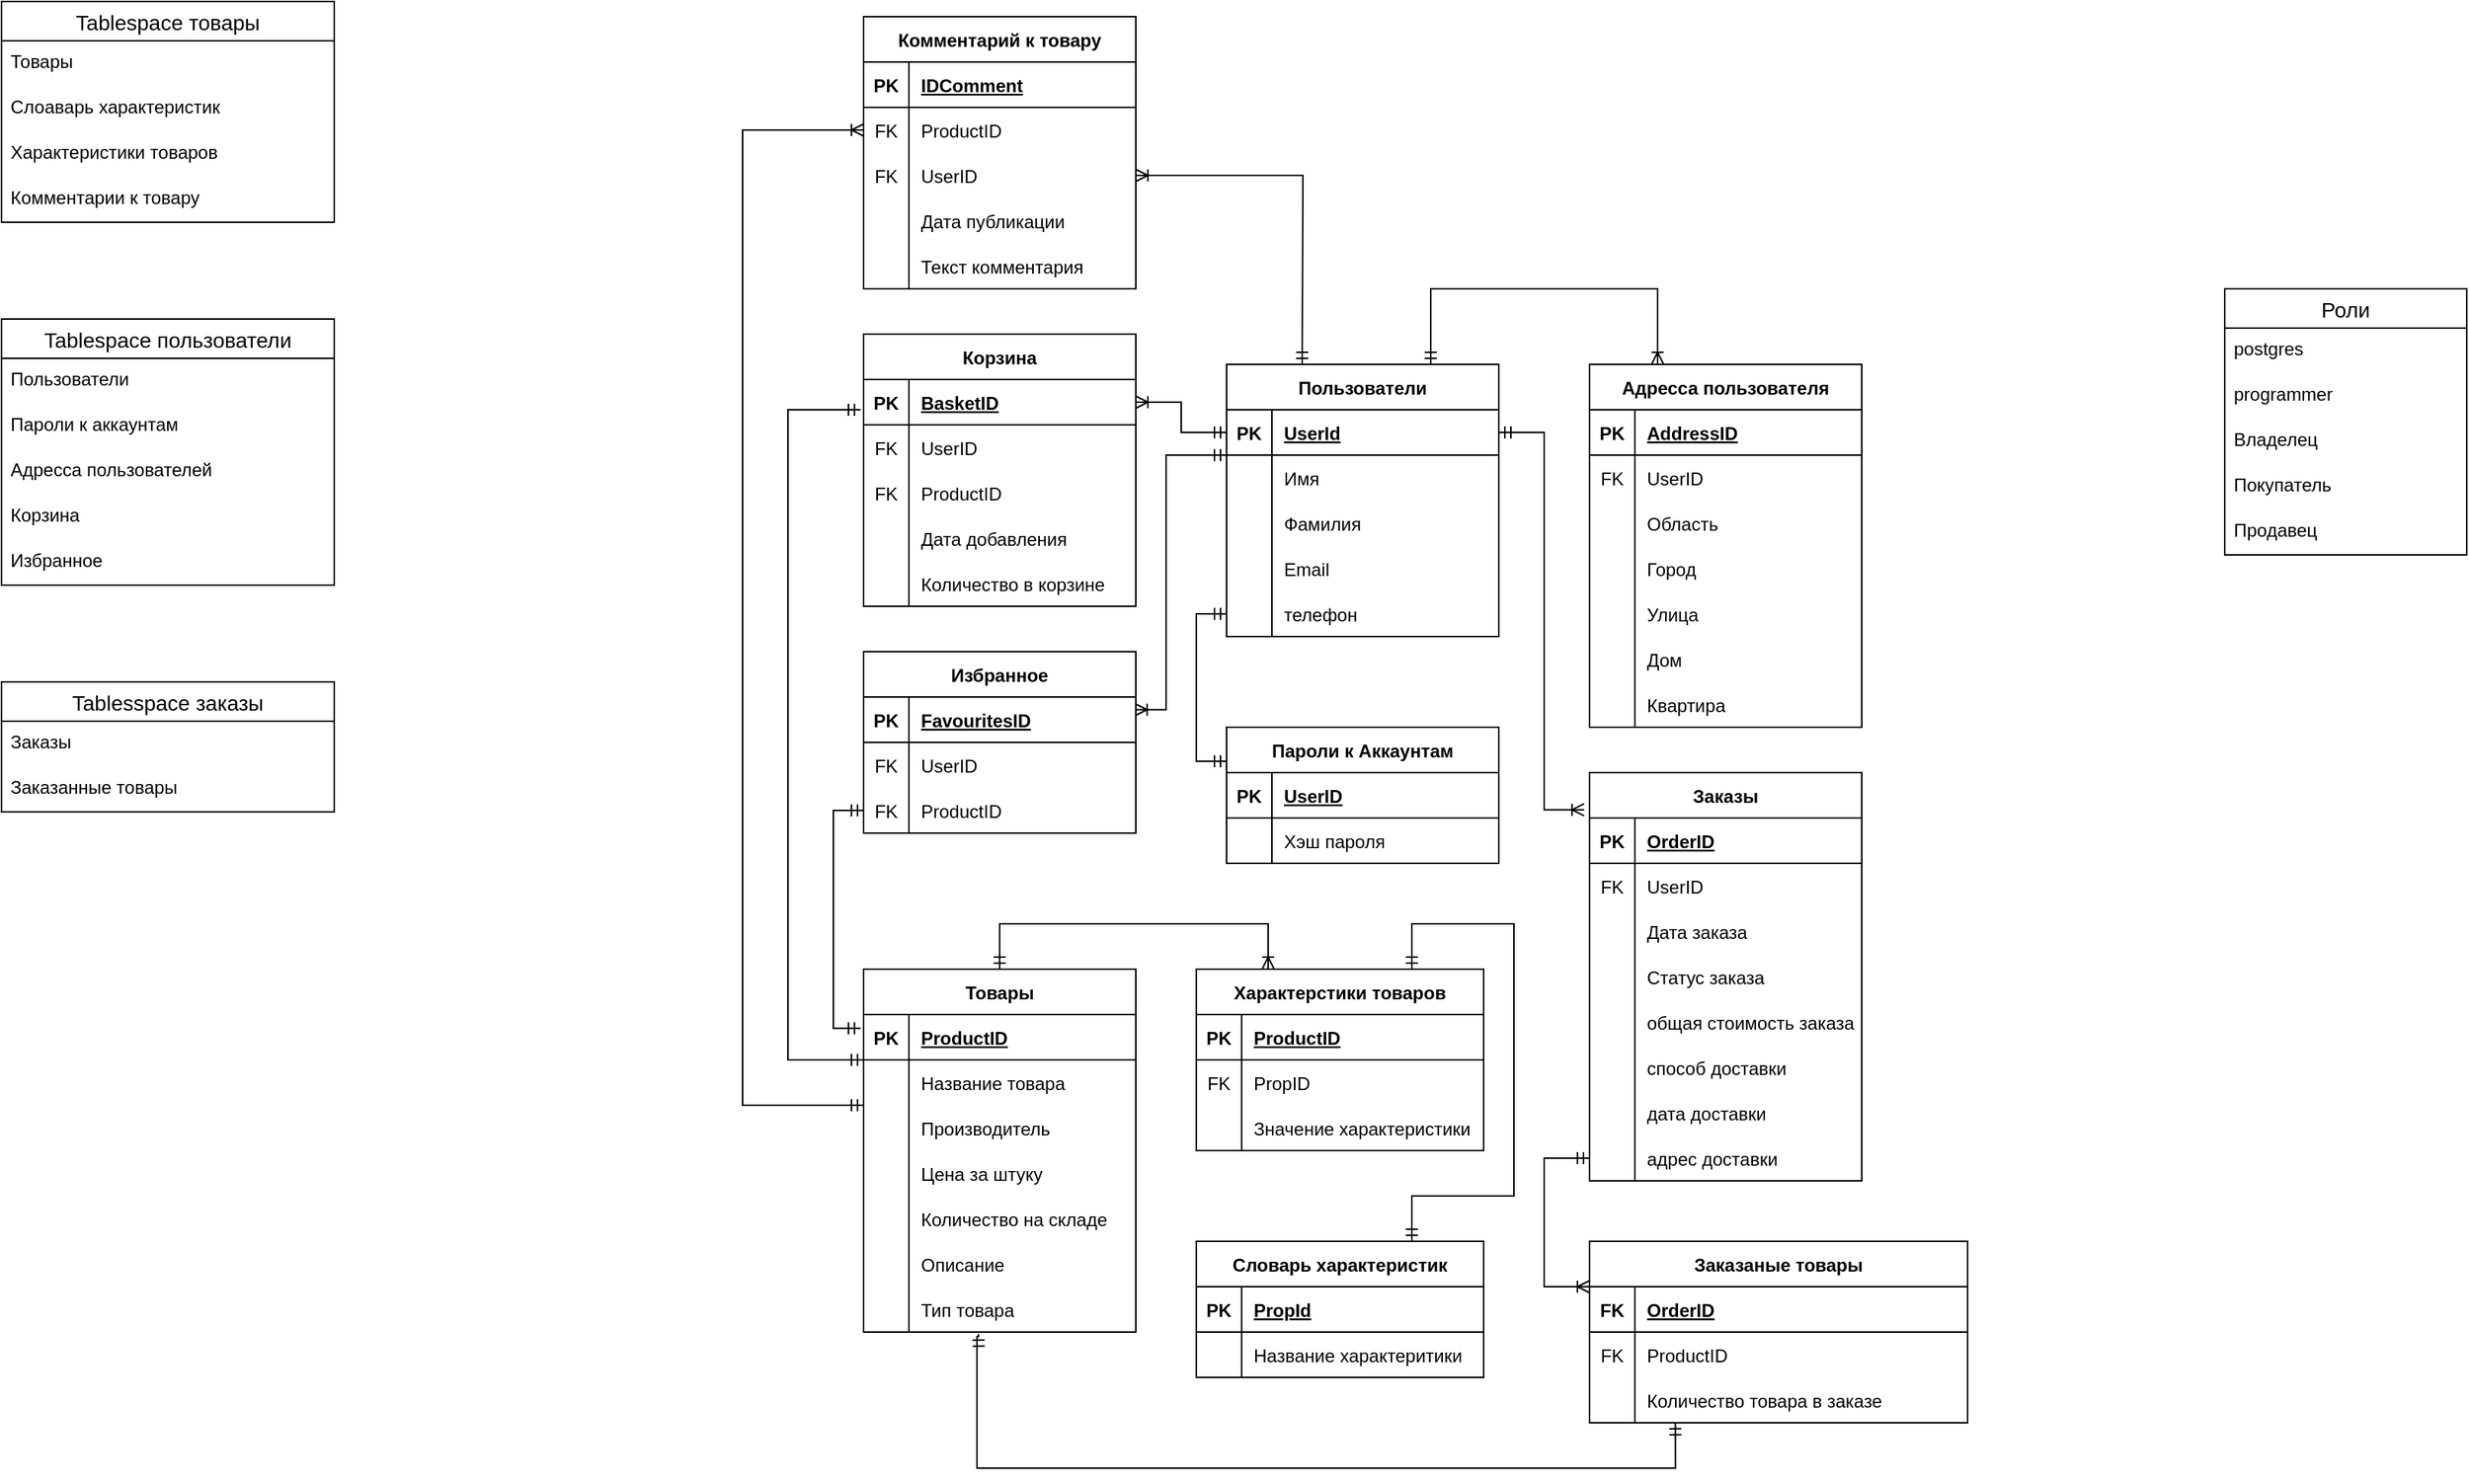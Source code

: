 <mxfile version="20.7.4" type="device"><diagram id="R2lEEEUBdFMjLlhIrx00" name="Page-1"><mxGraphModel dx="1918" dy="1815" grid="1" gridSize="10" guides="1" tooltips="1" connect="1" arrows="1" fold="1" page="1" pageScale="1" pageWidth="827" pageHeight="1169" math="0" shadow="0" extFonts="Permanent Marker^https://fonts.googleapis.com/css?family=Permanent+Marker"><root><mxCell id="0"/><mxCell id="1" parent="0"/><mxCell id="3roGrCP2Ms-ow_rjznTm-12" value="Пользователи" style="shape=table;startSize=30;container=1;collapsible=1;childLayout=tableLayout;fixedRows=1;rowLines=0;fontStyle=1;align=center;resizeLast=1;" parent="1" vertex="1"><mxGeometry x="140" y="210" width="180" height="180" as="geometry"/></mxCell><mxCell id="3roGrCP2Ms-ow_rjznTm-13" value="" style="shape=tableRow;horizontal=0;startSize=0;swimlaneHead=0;swimlaneBody=0;fillColor=none;collapsible=0;dropTarget=0;points=[[0,0.5],[1,0.5]];portConstraint=eastwest;top=0;left=0;right=0;bottom=1;" parent="3roGrCP2Ms-ow_rjznTm-12" vertex="1"><mxGeometry y="30" width="180" height="30" as="geometry"/></mxCell><mxCell id="3roGrCP2Ms-ow_rjznTm-14" value="PK" style="shape=partialRectangle;connectable=0;fillColor=none;top=0;left=0;bottom=0;right=0;fontStyle=1;overflow=hidden;" parent="3roGrCP2Ms-ow_rjznTm-13" vertex="1"><mxGeometry width="30" height="30" as="geometry"><mxRectangle width="30" height="30" as="alternateBounds"/></mxGeometry></mxCell><mxCell id="3roGrCP2Ms-ow_rjznTm-15" value="UserId" style="shape=partialRectangle;connectable=0;fillColor=none;top=0;left=0;bottom=0;right=0;align=left;spacingLeft=6;fontStyle=5;overflow=hidden;" parent="3roGrCP2Ms-ow_rjznTm-13" vertex="1"><mxGeometry x="30" width="150" height="30" as="geometry"><mxRectangle width="150" height="30" as="alternateBounds"/></mxGeometry></mxCell><mxCell id="3roGrCP2Ms-ow_rjznTm-16" value="" style="shape=tableRow;horizontal=0;startSize=0;swimlaneHead=0;swimlaneBody=0;fillColor=none;collapsible=0;dropTarget=0;points=[[0,0.5],[1,0.5]];portConstraint=eastwest;top=0;left=0;right=0;bottom=0;" parent="3roGrCP2Ms-ow_rjznTm-12" vertex="1"><mxGeometry y="60" width="180" height="30" as="geometry"/></mxCell><mxCell id="3roGrCP2Ms-ow_rjznTm-17" value="" style="shape=partialRectangle;connectable=0;fillColor=none;top=0;left=0;bottom=0;right=0;editable=1;overflow=hidden;" parent="3roGrCP2Ms-ow_rjznTm-16" vertex="1"><mxGeometry width="30" height="30" as="geometry"><mxRectangle width="30" height="30" as="alternateBounds"/></mxGeometry></mxCell><mxCell id="3roGrCP2Ms-ow_rjznTm-18" value="Имя" style="shape=partialRectangle;connectable=0;fillColor=none;top=0;left=0;bottom=0;right=0;align=left;spacingLeft=6;overflow=hidden;" parent="3roGrCP2Ms-ow_rjznTm-16" vertex="1"><mxGeometry x="30" width="150" height="30" as="geometry"><mxRectangle width="150" height="30" as="alternateBounds"/></mxGeometry></mxCell><mxCell id="3roGrCP2Ms-ow_rjznTm-19" value="" style="shape=tableRow;horizontal=0;startSize=0;swimlaneHead=0;swimlaneBody=0;fillColor=none;collapsible=0;dropTarget=0;points=[[0,0.5],[1,0.5]];portConstraint=eastwest;top=0;left=0;right=0;bottom=0;" parent="3roGrCP2Ms-ow_rjznTm-12" vertex="1"><mxGeometry y="90" width="180" height="30" as="geometry"/></mxCell><mxCell id="3roGrCP2Ms-ow_rjznTm-20" value="" style="shape=partialRectangle;connectable=0;fillColor=none;top=0;left=0;bottom=0;right=0;editable=1;overflow=hidden;" parent="3roGrCP2Ms-ow_rjznTm-19" vertex="1"><mxGeometry width="30" height="30" as="geometry"><mxRectangle width="30" height="30" as="alternateBounds"/></mxGeometry></mxCell><mxCell id="3roGrCP2Ms-ow_rjznTm-21" value="Фамилия" style="shape=partialRectangle;connectable=0;fillColor=none;top=0;left=0;bottom=0;right=0;align=left;spacingLeft=6;overflow=hidden;" parent="3roGrCP2Ms-ow_rjznTm-19" vertex="1"><mxGeometry x="30" width="150" height="30" as="geometry"><mxRectangle width="150" height="30" as="alternateBounds"/></mxGeometry></mxCell><mxCell id="3roGrCP2Ms-ow_rjznTm-22" value="" style="shape=tableRow;horizontal=0;startSize=0;swimlaneHead=0;swimlaneBody=0;fillColor=none;collapsible=0;dropTarget=0;points=[[0,0.5],[1,0.5]];portConstraint=eastwest;top=0;left=0;right=0;bottom=0;" parent="3roGrCP2Ms-ow_rjznTm-12" vertex="1"><mxGeometry y="120" width="180" height="30" as="geometry"/></mxCell><mxCell id="3roGrCP2Ms-ow_rjznTm-23" value="" style="shape=partialRectangle;connectable=0;fillColor=none;top=0;left=0;bottom=0;right=0;editable=1;overflow=hidden;" parent="3roGrCP2Ms-ow_rjznTm-22" vertex="1"><mxGeometry width="30" height="30" as="geometry"><mxRectangle width="30" height="30" as="alternateBounds"/></mxGeometry></mxCell><mxCell id="3roGrCP2Ms-ow_rjznTm-24" value="Email" style="shape=partialRectangle;connectable=0;fillColor=none;top=0;left=0;bottom=0;right=0;align=left;spacingLeft=6;overflow=hidden;" parent="3roGrCP2Ms-ow_rjznTm-22" vertex="1"><mxGeometry x="30" width="150" height="30" as="geometry"><mxRectangle width="150" height="30" as="alternateBounds"/></mxGeometry></mxCell><mxCell id="3roGrCP2Ms-ow_rjznTm-28" value="" style="shape=tableRow;horizontal=0;startSize=0;swimlaneHead=0;swimlaneBody=0;fillColor=none;collapsible=0;dropTarget=0;points=[[0,0.5],[1,0.5]];portConstraint=eastwest;top=0;left=0;right=0;bottom=0;" parent="3roGrCP2Ms-ow_rjznTm-12" vertex="1"><mxGeometry y="150" width="180" height="30" as="geometry"/></mxCell><mxCell id="3roGrCP2Ms-ow_rjznTm-29" value="" style="shape=partialRectangle;connectable=0;fillColor=none;top=0;left=0;bottom=0;right=0;editable=1;overflow=hidden;" parent="3roGrCP2Ms-ow_rjznTm-28" vertex="1"><mxGeometry width="30" height="30" as="geometry"><mxRectangle width="30" height="30" as="alternateBounds"/></mxGeometry></mxCell><mxCell id="3roGrCP2Ms-ow_rjznTm-30" value="телефон" style="shape=partialRectangle;connectable=0;fillColor=none;top=0;left=0;bottom=0;right=0;align=left;spacingLeft=6;overflow=hidden;" parent="3roGrCP2Ms-ow_rjznTm-28" vertex="1"><mxGeometry x="30" width="150" height="30" as="geometry"><mxRectangle width="150" height="30" as="alternateBounds"/></mxGeometry></mxCell><mxCell id="3roGrCP2Ms-ow_rjznTm-31" value="Адресса пользователя" style="shape=table;startSize=30;container=1;collapsible=1;childLayout=tableLayout;fixedRows=1;rowLines=0;fontStyle=1;align=center;resizeLast=1;" parent="1" vertex="1"><mxGeometry x="380" y="210" width="180" height="240" as="geometry"/></mxCell><mxCell id="3roGrCP2Ms-ow_rjznTm-32" value="" style="shape=tableRow;horizontal=0;startSize=0;swimlaneHead=0;swimlaneBody=0;fillColor=none;collapsible=0;dropTarget=0;points=[[0,0.5],[1,0.5]];portConstraint=eastwest;top=0;left=0;right=0;bottom=1;" parent="3roGrCP2Ms-ow_rjznTm-31" vertex="1"><mxGeometry y="30" width="180" height="30" as="geometry"/></mxCell><mxCell id="3roGrCP2Ms-ow_rjznTm-33" value="PK" style="shape=partialRectangle;connectable=0;fillColor=none;top=0;left=0;bottom=0;right=0;fontStyle=1;overflow=hidden;" parent="3roGrCP2Ms-ow_rjznTm-32" vertex="1"><mxGeometry width="30" height="30" as="geometry"><mxRectangle width="30" height="30" as="alternateBounds"/></mxGeometry></mxCell><mxCell id="3roGrCP2Ms-ow_rjznTm-34" value="AddressID" style="shape=partialRectangle;connectable=0;fillColor=none;top=0;left=0;bottom=0;right=0;align=left;spacingLeft=6;fontStyle=5;overflow=hidden;" parent="3roGrCP2Ms-ow_rjznTm-32" vertex="1"><mxGeometry x="30" width="150" height="30" as="geometry"><mxRectangle width="150" height="30" as="alternateBounds"/></mxGeometry></mxCell><mxCell id="3roGrCP2Ms-ow_rjznTm-35" value="" style="shape=tableRow;horizontal=0;startSize=0;swimlaneHead=0;swimlaneBody=0;fillColor=none;collapsible=0;dropTarget=0;points=[[0,0.5],[1,0.5]];portConstraint=eastwest;top=0;left=0;right=0;bottom=0;" parent="3roGrCP2Ms-ow_rjznTm-31" vertex="1"><mxGeometry y="60" width="180" height="30" as="geometry"/></mxCell><mxCell id="3roGrCP2Ms-ow_rjznTm-36" value="FK" style="shape=partialRectangle;connectable=0;fillColor=none;top=0;left=0;bottom=0;right=0;editable=1;overflow=hidden;" parent="3roGrCP2Ms-ow_rjznTm-35" vertex="1"><mxGeometry width="30" height="30" as="geometry"><mxRectangle width="30" height="30" as="alternateBounds"/></mxGeometry></mxCell><mxCell id="3roGrCP2Ms-ow_rjznTm-37" value="UserID" style="shape=partialRectangle;connectable=0;fillColor=none;top=0;left=0;bottom=0;right=0;align=left;spacingLeft=6;overflow=hidden;" parent="3roGrCP2Ms-ow_rjznTm-35" vertex="1"><mxGeometry x="30" width="150" height="30" as="geometry"><mxRectangle width="150" height="30" as="alternateBounds"/></mxGeometry></mxCell><mxCell id="3roGrCP2Ms-ow_rjznTm-38" value="" style="shape=tableRow;horizontal=0;startSize=0;swimlaneHead=0;swimlaneBody=0;fillColor=none;collapsible=0;dropTarget=0;points=[[0,0.5],[1,0.5]];portConstraint=eastwest;top=0;left=0;right=0;bottom=0;" parent="3roGrCP2Ms-ow_rjznTm-31" vertex="1"><mxGeometry y="90" width="180" height="30" as="geometry"/></mxCell><mxCell id="3roGrCP2Ms-ow_rjznTm-39" value="" style="shape=partialRectangle;connectable=0;fillColor=none;top=0;left=0;bottom=0;right=0;editable=1;overflow=hidden;" parent="3roGrCP2Ms-ow_rjznTm-38" vertex="1"><mxGeometry width="30" height="30" as="geometry"><mxRectangle width="30" height="30" as="alternateBounds"/></mxGeometry></mxCell><mxCell id="3roGrCP2Ms-ow_rjznTm-40" value="Область" style="shape=partialRectangle;connectable=0;fillColor=none;top=0;left=0;bottom=0;right=0;align=left;spacingLeft=6;overflow=hidden;" parent="3roGrCP2Ms-ow_rjznTm-38" vertex="1"><mxGeometry x="30" width="150" height="30" as="geometry"><mxRectangle width="150" height="30" as="alternateBounds"/></mxGeometry></mxCell><mxCell id="3roGrCP2Ms-ow_rjznTm-41" value="" style="shape=tableRow;horizontal=0;startSize=0;swimlaneHead=0;swimlaneBody=0;fillColor=none;collapsible=0;dropTarget=0;points=[[0,0.5],[1,0.5]];portConstraint=eastwest;top=0;left=0;right=0;bottom=0;" parent="3roGrCP2Ms-ow_rjznTm-31" vertex="1"><mxGeometry y="120" width="180" height="30" as="geometry"/></mxCell><mxCell id="3roGrCP2Ms-ow_rjznTm-42" value="" style="shape=partialRectangle;connectable=0;fillColor=none;top=0;left=0;bottom=0;right=0;editable=1;overflow=hidden;" parent="3roGrCP2Ms-ow_rjznTm-41" vertex="1"><mxGeometry width="30" height="30" as="geometry"><mxRectangle width="30" height="30" as="alternateBounds"/></mxGeometry></mxCell><mxCell id="3roGrCP2Ms-ow_rjznTm-43" value="Город" style="shape=partialRectangle;connectable=0;fillColor=none;top=0;left=0;bottom=0;right=0;align=left;spacingLeft=6;overflow=hidden;" parent="3roGrCP2Ms-ow_rjznTm-41" vertex="1"><mxGeometry x="30" width="150" height="30" as="geometry"><mxRectangle width="150" height="30" as="alternateBounds"/></mxGeometry></mxCell><mxCell id="3roGrCP2Ms-ow_rjznTm-44" value="" style="shape=tableRow;horizontal=0;startSize=0;swimlaneHead=0;swimlaneBody=0;fillColor=none;collapsible=0;dropTarget=0;points=[[0,0.5],[1,0.5]];portConstraint=eastwest;top=0;left=0;right=0;bottom=0;" parent="3roGrCP2Ms-ow_rjznTm-31" vertex="1"><mxGeometry y="150" width="180" height="30" as="geometry"/></mxCell><mxCell id="3roGrCP2Ms-ow_rjznTm-45" value="" style="shape=partialRectangle;connectable=0;fillColor=none;top=0;left=0;bottom=0;right=0;editable=1;overflow=hidden;" parent="3roGrCP2Ms-ow_rjznTm-44" vertex="1"><mxGeometry width="30" height="30" as="geometry"><mxRectangle width="30" height="30" as="alternateBounds"/></mxGeometry></mxCell><mxCell id="3roGrCP2Ms-ow_rjznTm-46" value="Улица" style="shape=partialRectangle;connectable=0;fillColor=none;top=0;left=0;bottom=0;right=0;align=left;spacingLeft=6;overflow=hidden;" parent="3roGrCP2Ms-ow_rjznTm-44" vertex="1"><mxGeometry x="30" width="150" height="30" as="geometry"><mxRectangle width="150" height="30" as="alternateBounds"/></mxGeometry></mxCell><mxCell id="3roGrCP2Ms-ow_rjznTm-47" value="" style="shape=tableRow;horizontal=0;startSize=0;swimlaneHead=0;swimlaneBody=0;fillColor=none;collapsible=0;dropTarget=0;points=[[0,0.5],[1,0.5]];portConstraint=eastwest;top=0;left=0;right=0;bottom=0;" parent="3roGrCP2Ms-ow_rjznTm-31" vertex="1"><mxGeometry y="180" width="180" height="30" as="geometry"/></mxCell><mxCell id="3roGrCP2Ms-ow_rjznTm-48" value="" style="shape=partialRectangle;connectable=0;fillColor=none;top=0;left=0;bottom=0;right=0;editable=1;overflow=hidden;" parent="3roGrCP2Ms-ow_rjznTm-47" vertex="1"><mxGeometry width="30" height="30" as="geometry"><mxRectangle width="30" height="30" as="alternateBounds"/></mxGeometry></mxCell><mxCell id="3roGrCP2Ms-ow_rjznTm-49" value="Дом" style="shape=partialRectangle;connectable=0;fillColor=none;top=0;left=0;bottom=0;right=0;align=left;spacingLeft=6;overflow=hidden;" parent="3roGrCP2Ms-ow_rjznTm-47" vertex="1"><mxGeometry x="30" width="150" height="30" as="geometry"><mxRectangle width="150" height="30" as="alternateBounds"/></mxGeometry></mxCell><mxCell id="3roGrCP2Ms-ow_rjznTm-50" value="" style="shape=tableRow;horizontal=0;startSize=0;swimlaneHead=0;swimlaneBody=0;fillColor=none;collapsible=0;dropTarget=0;points=[[0,0.5],[1,0.5]];portConstraint=eastwest;top=0;left=0;right=0;bottom=0;" parent="3roGrCP2Ms-ow_rjznTm-31" vertex="1"><mxGeometry y="210" width="180" height="30" as="geometry"/></mxCell><mxCell id="3roGrCP2Ms-ow_rjznTm-51" value="" style="shape=partialRectangle;connectable=0;fillColor=none;top=0;left=0;bottom=0;right=0;editable=1;overflow=hidden;" parent="3roGrCP2Ms-ow_rjznTm-50" vertex="1"><mxGeometry width="30" height="30" as="geometry"><mxRectangle width="30" height="30" as="alternateBounds"/></mxGeometry></mxCell><mxCell id="3roGrCP2Ms-ow_rjznTm-52" value="Квартира" style="shape=partialRectangle;connectable=0;fillColor=none;top=0;left=0;bottom=0;right=0;align=left;spacingLeft=6;overflow=hidden;" parent="3roGrCP2Ms-ow_rjznTm-50" vertex="1"><mxGeometry x="30" width="150" height="30" as="geometry"><mxRectangle width="150" height="30" as="alternateBounds"/></mxGeometry></mxCell><mxCell id="3roGrCP2Ms-ow_rjznTm-96" value="" style="edgeStyle=elbowEdgeStyle;fontSize=12;html=1;endArrow=ERoneToMany;rounded=0;exitX=0.75;exitY=0;exitDx=0;exitDy=0;entryX=0.25;entryY=0;entryDx=0;entryDy=0;startArrow=ERmandOne;startFill=0;" parent="1" source="3roGrCP2Ms-ow_rjznTm-12" target="3roGrCP2Ms-ow_rjznTm-31" edge="1"><mxGeometry width="100" height="100" relative="1" as="geometry"><mxPoint x="250" y="310" as="sourcePoint"/><mxPoint x="420" y="160" as="targetPoint"/><Array as="points"><mxPoint x="360" y="160"/></Array></mxGeometry></mxCell><mxCell id="jNNfdI-YgfucOhblRDv6-16" value="Корзина" style="shape=table;startSize=30;container=1;collapsible=1;childLayout=tableLayout;fixedRows=1;rowLines=0;fontStyle=1;align=center;resizeLast=1;" parent="1" vertex="1"><mxGeometry x="-100" y="190" width="180" height="180" as="geometry"/></mxCell><mxCell id="jNNfdI-YgfucOhblRDv6-17" value="" style="shape=tableRow;horizontal=0;startSize=0;swimlaneHead=0;swimlaneBody=0;fillColor=none;collapsible=0;dropTarget=0;points=[[0,0.5],[1,0.5]];portConstraint=eastwest;top=0;left=0;right=0;bottom=1;" parent="jNNfdI-YgfucOhblRDv6-16" vertex="1"><mxGeometry y="30" width="180" height="30" as="geometry"/></mxCell><mxCell id="jNNfdI-YgfucOhblRDv6-18" value="PK" style="shape=partialRectangle;connectable=0;fillColor=none;top=0;left=0;bottom=0;right=0;fontStyle=1;overflow=hidden;" parent="jNNfdI-YgfucOhblRDv6-17" vertex="1"><mxGeometry width="30" height="30" as="geometry"><mxRectangle width="30" height="30" as="alternateBounds"/></mxGeometry></mxCell><mxCell id="jNNfdI-YgfucOhblRDv6-19" value="BasketID" style="shape=partialRectangle;connectable=0;fillColor=none;top=0;left=0;bottom=0;right=0;align=left;spacingLeft=6;fontStyle=5;overflow=hidden;" parent="jNNfdI-YgfucOhblRDv6-17" vertex="1"><mxGeometry x="30" width="150" height="30" as="geometry"><mxRectangle width="150" height="30" as="alternateBounds"/></mxGeometry></mxCell><mxCell id="J4STJ_W2yZpwlKFmkKCl-56" style="shape=tableRow;horizontal=0;startSize=0;swimlaneHead=0;swimlaneBody=0;fillColor=none;collapsible=0;dropTarget=0;points=[[0,0.5],[1,0.5]];portConstraint=eastwest;top=0;left=0;right=0;bottom=0;" parent="jNNfdI-YgfucOhblRDv6-16" vertex="1"><mxGeometry y="60" width="180" height="30" as="geometry"/></mxCell><mxCell id="J4STJ_W2yZpwlKFmkKCl-57" value="FK" style="shape=partialRectangle;connectable=0;fillColor=none;top=0;left=0;bottom=0;right=0;editable=1;overflow=hidden;" parent="J4STJ_W2yZpwlKFmkKCl-56" vertex="1"><mxGeometry width="30" height="30" as="geometry"><mxRectangle width="30" height="30" as="alternateBounds"/></mxGeometry></mxCell><mxCell id="J4STJ_W2yZpwlKFmkKCl-58" value="UserID" style="shape=partialRectangle;connectable=0;fillColor=none;top=0;left=0;bottom=0;right=0;align=left;spacingLeft=6;overflow=hidden;" parent="J4STJ_W2yZpwlKFmkKCl-56" vertex="1"><mxGeometry x="30" width="150" height="30" as="geometry"><mxRectangle width="150" height="30" as="alternateBounds"/></mxGeometry></mxCell><mxCell id="jNNfdI-YgfucOhblRDv6-20" value="" style="shape=tableRow;horizontal=0;startSize=0;swimlaneHead=0;swimlaneBody=0;fillColor=none;collapsible=0;dropTarget=0;points=[[0,0.5],[1,0.5]];portConstraint=eastwest;top=0;left=0;right=0;bottom=0;" parent="jNNfdI-YgfucOhblRDv6-16" vertex="1"><mxGeometry y="90" width="180" height="30" as="geometry"/></mxCell><mxCell id="jNNfdI-YgfucOhblRDv6-21" value="FK" style="shape=partialRectangle;connectable=0;fillColor=none;top=0;left=0;bottom=0;right=0;editable=1;overflow=hidden;" parent="jNNfdI-YgfucOhblRDv6-20" vertex="1"><mxGeometry width="30" height="30" as="geometry"><mxRectangle width="30" height="30" as="alternateBounds"/></mxGeometry></mxCell><mxCell id="jNNfdI-YgfucOhblRDv6-22" value="ProductID" style="shape=partialRectangle;connectable=0;fillColor=none;top=0;left=0;bottom=0;right=0;align=left;spacingLeft=6;overflow=hidden;" parent="jNNfdI-YgfucOhblRDv6-20" vertex="1"><mxGeometry x="30" width="150" height="30" as="geometry"><mxRectangle width="150" height="30" as="alternateBounds"/></mxGeometry></mxCell><mxCell id="jNNfdI-YgfucOhblRDv6-23" value="" style="shape=tableRow;horizontal=0;startSize=0;swimlaneHead=0;swimlaneBody=0;fillColor=none;collapsible=0;dropTarget=0;points=[[0,0.5],[1,0.5]];portConstraint=eastwest;top=0;left=0;right=0;bottom=0;" parent="jNNfdI-YgfucOhblRDv6-16" vertex="1"><mxGeometry y="120" width="180" height="30" as="geometry"/></mxCell><mxCell id="jNNfdI-YgfucOhblRDv6-24" value="" style="shape=partialRectangle;connectable=0;fillColor=none;top=0;left=0;bottom=0;right=0;editable=1;overflow=hidden;" parent="jNNfdI-YgfucOhblRDv6-23" vertex="1"><mxGeometry width="30" height="30" as="geometry"><mxRectangle width="30" height="30" as="alternateBounds"/></mxGeometry></mxCell><mxCell id="jNNfdI-YgfucOhblRDv6-25" value="Дата добавления" style="shape=partialRectangle;connectable=0;fillColor=none;top=0;left=0;bottom=0;right=0;align=left;spacingLeft=6;overflow=hidden;" parent="jNNfdI-YgfucOhblRDv6-23" vertex="1"><mxGeometry x="30" width="150" height="30" as="geometry"><mxRectangle width="150" height="30" as="alternateBounds"/></mxGeometry></mxCell><mxCell id="1UWuGLOnP9zpxVrCz9IH-22" style="shape=tableRow;horizontal=0;startSize=0;swimlaneHead=0;swimlaneBody=0;fillColor=none;collapsible=0;dropTarget=0;points=[[0,0.5],[1,0.5]];portConstraint=eastwest;top=0;left=0;right=0;bottom=0;" parent="jNNfdI-YgfucOhblRDv6-16" vertex="1"><mxGeometry y="150" width="180" height="30" as="geometry"/></mxCell><mxCell id="1UWuGLOnP9zpxVrCz9IH-23" style="shape=partialRectangle;connectable=0;fillColor=none;top=0;left=0;bottom=0;right=0;editable=1;overflow=hidden;" parent="1UWuGLOnP9zpxVrCz9IH-22" vertex="1"><mxGeometry width="30" height="30" as="geometry"><mxRectangle width="30" height="30" as="alternateBounds"/></mxGeometry></mxCell><mxCell id="1UWuGLOnP9zpxVrCz9IH-24" value="Количество в корзине" style="shape=partialRectangle;connectable=0;fillColor=none;top=0;left=0;bottom=0;right=0;align=left;spacingLeft=6;overflow=hidden;" parent="1UWuGLOnP9zpxVrCz9IH-22" vertex="1"><mxGeometry x="30" width="150" height="30" as="geometry"><mxRectangle width="150" height="30" as="alternateBounds"/></mxGeometry></mxCell><mxCell id="jNNfdI-YgfucOhblRDv6-27" value="" style="edgeStyle=orthogonalEdgeStyle;fontSize=12;html=1;endArrow=ERmandOne;startArrow=ERmandOne;rounded=0;entryX=0;entryY=0;entryDx=0;entryDy=0;entryPerimeter=0;exitX=-0.011;exitY=0.668;exitDx=0;exitDy=0;exitPerimeter=0;" parent="1" source="jNNfdI-YgfucOhblRDv6-17" target="J4STJ_W2yZpwlKFmkKCl-5" edge="1"><mxGeometry width="100" height="100" relative="1" as="geometry"><mxPoint x="-150" y="240" as="sourcePoint"/><mxPoint x="-120" y="670" as="targetPoint"/><Array as="points"><mxPoint x="-150" y="240"/><mxPoint x="-150" y="670"/></Array></mxGeometry></mxCell><mxCell id="jNNfdI-YgfucOhblRDv6-28" value="Избранное" style="shape=table;startSize=30;container=1;collapsible=1;childLayout=tableLayout;fixedRows=1;rowLines=0;fontStyle=1;align=center;resizeLast=1;" parent="1" vertex="1"><mxGeometry x="-100" y="400" width="180" height="120" as="geometry"><mxRectangle x="-100" y="360" width="100" height="30" as="alternateBounds"/></mxGeometry></mxCell><mxCell id="jNNfdI-YgfucOhblRDv6-29" value="" style="shape=tableRow;horizontal=0;startSize=0;swimlaneHead=0;swimlaneBody=0;fillColor=none;collapsible=0;dropTarget=0;points=[[0,0.5],[1,0.5]];portConstraint=eastwest;top=0;left=0;right=0;bottom=1;" parent="jNNfdI-YgfucOhblRDv6-28" vertex="1"><mxGeometry y="30" width="180" height="30" as="geometry"/></mxCell><mxCell id="jNNfdI-YgfucOhblRDv6-30" value="PK" style="shape=partialRectangle;connectable=0;fillColor=none;top=0;left=0;bottom=0;right=0;fontStyle=1;overflow=hidden;" parent="jNNfdI-YgfucOhblRDv6-29" vertex="1"><mxGeometry width="30" height="30" as="geometry"><mxRectangle width="30" height="30" as="alternateBounds"/></mxGeometry></mxCell><mxCell id="jNNfdI-YgfucOhblRDv6-31" value="FavouritesID" style="shape=partialRectangle;connectable=0;fillColor=none;top=0;left=0;bottom=0;right=0;align=left;spacingLeft=6;fontStyle=5;overflow=hidden;" parent="jNNfdI-YgfucOhblRDv6-29" vertex="1"><mxGeometry x="30" width="150" height="30" as="geometry"><mxRectangle width="150" height="30" as="alternateBounds"/></mxGeometry></mxCell><mxCell id="J4STJ_W2yZpwlKFmkKCl-53" style="shape=tableRow;horizontal=0;startSize=0;swimlaneHead=0;swimlaneBody=0;fillColor=none;collapsible=0;dropTarget=0;points=[[0,0.5],[1,0.5]];portConstraint=eastwest;top=0;left=0;right=0;bottom=0;" parent="jNNfdI-YgfucOhblRDv6-28" vertex="1"><mxGeometry y="60" width="180" height="30" as="geometry"/></mxCell><mxCell id="J4STJ_W2yZpwlKFmkKCl-54" value="FK" style="shape=partialRectangle;connectable=0;fillColor=none;top=0;left=0;bottom=0;right=0;editable=1;overflow=hidden;" parent="J4STJ_W2yZpwlKFmkKCl-53" vertex="1"><mxGeometry width="30" height="30" as="geometry"><mxRectangle width="30" height="30" as="alternateBounds"/></mxGeometry></mxCell><mxCell id="J4STJ_W2yZpwlKFmkKCl-55" value="UserID" style="shape=partialRectangle;connectable=0;fillColor=none;top=0;left=0;bottom=0;right=0;align=left;spacingLeft=6;overflow=hidden;" parent="J4STJ_W2yZpwlKFmkKCl-53" vertex="1"><mxGeometry x="30" width="150" height="30" as="geometry"><mxRectangle width="150" height="30" as="alternateBounds"/></mxGeometry></mxCell><mxCell id="jNNfdI-YgfucOhblRDv6-32" value="" style="shape=tableRow;horizontal=0;startSize=0;swimlaneHead=0;swimlaneBody=0;fillColor=none;collapsible=0;dropTarget=0;points=[[0,0.5],[1,0.5]];portConstraint=eastwest;top=0;left=0;right=0;bottom=0;" parent="jNNfdI-YgfucOhblRDv6-28" vertex="1"><mxGeometry y="90" width="180" height="30" as="geometry"/></mxCell><mxCell id="jNNfdI-YgfucOhblRDv6-33" value="FK" style="shape=partialRectangle;connectable=0;fillColor=none;top=0;left=0;bottom=0;right=0;editable=1;overflow=hidden;" parent="jNNfdI-YgfucOhblRDv6-32" vertex="1"><mxGeometry width="30" height="30" as="geometry"><mxRectangle width="30" height="30" as="alternateBounds"/></mxGeometry></mxCell><mxCell id="jNNfdI-YgfucOhblRDv6-34" value="ProductID" style="shape=partialRectangle;connectable=0;fillColor=none;top=0;left=0;bottom=0;right=0;align=left;spacingLeft=6;overflow=hidden;" parent="jNNfdI-YgfucOhblRDv6-32" vertex="1"><mxGeometry x="30" width="150" height="30" as="geometry"><mxRectangle width="150" height="30" as="alternateBounds"/></mxGeometry></mxCell><mxCell id="jNNfdI-YgfucOhblRDv6-40" value="Комментарий к товару" style="shape=table;startSize=30;container=1;collapsible=1;childLayout=tableLayout;fixedRows=1;rowLines=0;fontStyle=1;align=center;resizeLast=1;" parent="1" vertex="1"><mxGeometry x="-100" y="-20" width="180" height="180" as="geometry"/></mxCell><mxCell id="jNNfdI-YgfucOhblRDv6-41" value="" style="shape=tableRow;horizontal=0;startSize=0;swimlaneHead=0;swimlaneBody=0;fillColor=none;collapsible=0;dropTarget=0;points=[[0,0.5],[1,0.5]];portConstraint=eastwest;top=0;left=0;right=0;bottom=1;" parent="jNNfdI-YgfucOhblRDv6-40" vertex="1"><mxGeometry y="30" width="180" height="30" as="geometry"/></mxCell><mxCell id="jNNfdI-YgfucOhblRDv6-42" value="PK" style="shape=partialRectangle;connectable=0;fillColor=none;top=0;left=0;bottom=0;right=0;fontStyle=1;overflow=hidden;" parent="jNNfdI-YgfucOhblRDv6-41" vertex="1"><mxGeometry width="30" height="30" as="geometry"><mxRectangle width="30" height="30" as="alternateBounds"/></mxGeometry></mxCell><mxCell id="jNNfdI-YgfucOhblRDv6-43" value="IDComment" style="shape=partialRectangle;connectable=0;fillColor=none;top=0;left=0;bottom=0;right=0;align=left;spacingLeft=6;fontStyle=5;overflow=hidden;" parent="jNNfdI-YgfucOhblRDv6-41" vertex="1"><mxGeometry x="30" width="150" height="30" as="geometry"><mxRectangle width="150" height="30" as="alternateBounds"/></mxGeometry></mxCell><mxCell id="jNNfdI-YgfucOhblRDv6-44" value="" style="shape=tableRow;horizontal=0;startSize=0;swimlaneHead=0;swimlaneBody=0;fillColor=none;collapsible=0;dropTarget=0;points=[[0,0.5],[1,0.5]];portConstraint=eastwest;top=0;left=0;right=0;bottom=0;" parent="jNNfdI-YgfucOhblRDv6-40" vertex="1"><mxGeometry y="60" width="180" height="30" as="geometry"/></mxCell><mxCell id="jNNfdI-YgfucOhblRDv6-45" value="FK" style="shape=partialRectangle;connectable=0;fillColor=none;top=0;left=0;bottom=0;right=0;editable=1;overflow=hidden;" parent="jNNfdI-YgfucOhblRDv6-44" vertex="1"><mxGeometry width="30" height="30" as="geometry"><mxRectangle width="30" height="30" as="alternateBounds"/></mxGeometry></mxCell><mxCell id="jNNfdI-YgfucOhblRDv6-46" value="ProductID" style="shape=partialRectangle;connectable=0;fillColor=none;top=0;left=0;bottom=0;right=0;align=left;spacingLeft=6;overflow=hidden;" parent="jNNfdI-YgfucOhblRDv6-44" vertex="1"><mxGeometry x="30" width="150" height="30" as="geometry"><mxRectangle width="150" height="30" as="alternateBounds"/></mxGeometry></mxCell><mxCell id="jNNfdI-YgfucOhblRDv6-47" value="" style="shape=tableRow;horizontal=0;startSize=0;swimlaneHead=0;swimlaneBody=0;fillColor=none;collapsible=0;dropTarget=0;points=[[0,0.5],[1,0.5]];portConstraint=eastwest;top=0;left=0;right=0;bottom=0;" parent="jNNfdI-YgfucOhblRDv6-40" vertex="1"><mxGeometry y="90" width="180" height="30" as="geometry"/></mxCell><mxCell id="jNNfdI-YgfucOhblRDv6-48" value="FK" style="shape=partialRectangle;connectable=0;fillColor=none;top=0;left=0;bottom=0;right=0;editable=1;overflow=hidden;" parent="jNNfdI-YgfucOhblRDv6-47" vertex="1"><mxGeometry width="30" height="30" as="geometry"><mxRectangle width="30" height="30" as="alternateBounds"/></mxGeometry></mxCell><mxCell id="jNNfdI-YgfucOhblRDv6-49" value="UserID" style="shape=partialRectangle;connectable=0;fillColor=none;top=0;left=0;bottom=0;right=0;align=left;spacingLeft=6;overflow=hidden;" parent="jNNfdI-YgfucOhblRDv6-47" vertex="1"><mxGeometry x="30" width="150" height="30" as="geometry"><mxRectangle width="150" height="30" as="alternateBounds"/></mxGeometry></mxCell><mxCell id="jNNfdI-YgfucOhblRDv6-50" value="" style="shape=tableRow;horizontal=0;startSize=0;swimlaneHead=0;swimlaneBody=0;fillColor=none;collapsible=0;dropTarget=0;points=[[0,0.5],[1,0.5]];portConstraint=eastwest;top=0;left=0;right=0;bottom=0;" parent="jNNfdI-YgfucOhblRDv6-40" vertex="1"><mxGeometry y="120" width="180" height="30" as="geometry"/></mxCell><mxCell id="jNNfdI-YgfucOhblRDv6-51" value="" style="shape=partialRectangle;connectable=0;fillColor=none;top=0;left=0;bottom=0;right=0;editable=1;overflow=hidden;" parent="jNNfdI-YgfucOhblRDv6-50" vertex="1"><mxGeometry width="30" height="30" as="geometry"><mxRectangle width="30" height="30" as="alternateBounds"/></mxGeometry></mxCell><mxCell id="jNNfdI-YgfucOhblRDv6-52" value="Дата публикации" style="shape=partialRectangle;connectable=0;fillColor=none;top=0;left=0;bottom=0;right=0;align=left;spacingLeft=6;overflow=hidden;" parent="jNNfdI-YgfucOhblRDv6-50" vertex="1"><mxGeometry x="30" width="150" height="30" as="geometry"><mxRectangle width="150" height="30" as="alternateBounds"/></mxGeometry></mxCell><mxCell id="jNNfdI-YgfucOhblRDv6-53" value="" style="shape=tableRow;horizontal=0;startSize=0;swimlaneHead=0;swimlaneBody=0;fillColor=none;collapsible=0;dropTarget=0;points=[[0,0.5],[1,0.5]];portConstraint=eastwest;top=0;left=0;right=0;bottom=0;" parent="jNNfdI-YgfucOhblRDv6-40" vertex="1"><mxGeometry y="150" width="180" height="30" as="geometry"/></mxCell><mxCell id="jNNfdI-YgfucOhblRDv6-54" value="" style="shape=partialRectangle;connectable=0;fillColor=none;top=0;left=0;bottom=0;right=0;editable=1;overflow=hidden;" parent="jNNfdI-YgfucOhblRDv6-53" vertex="1"><mxGeometry width="30" height="30" as="geometry"><mxRectangle width="30" height="30" as="alternateBounds"/></mxGeometry></mxCell><mxCell id="jNNfdI-YgfucOhblRDv6-55" value="Текст комментария" style="shape=partialRectangle;connectable=0;fillColor=none;top=0;left=0;bottom=0;right=0;align=left;spacingLeft=6;overflow=hidden;" parent="jNNfdI-YgfucOhblRDv6-53" vertex="1"><mxGeometry x="30" width="150" height="30" as="geometry"><mxRectangle width="150" height="30" as="alternateBounds"/></mxGeometry></mxCell><mxCell id="jNNfdI-YgfucOhblRDv6-56" value="" style="edgeStyle=orthogonalEdgeStyle;fontSize=12;html=1;endArrow=ERoneToMany;rounded=0;entryX=0;entryY=0.5;entryDx=0;entryDy=0;startArrow=ERmandOne;startFill=0;" parent="1" target="jNNfdI-YgfucOhblRDv6-44" edge="1"><mxGeometry width="100" height="100" relative="1" as="geometry"><mxPoint x="-100" y="700" as="sourcePoint"/><mxPoint x="-210" y="230" as="targetPoint"/><Array as="points"><mxPoint x="-180" y="700"/><mxPoint x="-180" y="55"/></Array></mxGeometry></mxCell><mxCell id="jNNfdI-YgfucOhblRDv6-57" value="" style="edgeStyle=orthogonalEdgeStyle;fontSize=12;html=1;endArrow=ERmandOne;startArrow=ERoneToMany;rounded=0;exitX=1;exitY=0.5;exitDx=0;exitDy=0;startFill=0;" parent="1" source="jNNfdI-YgfucOhblRDv6-47" edge="1"><mxGeometry width="100" height="100" relative="1" as="geometry"><mxPoint x="100" y="310" as="sourcePoint"/><mxPoint x="190" y="210" as="targetPoint"/></mxGeometry></mxCell><mxCell id="xh-l8tnT8mDReSt78y72-1" value="Заказы" style="shape=table;startSize=30;container=1;collapsible=1;childLayout=tableLayout;fixedRows=1;rowLines=0;fontStyle=1;align=center;resizeLast=1;" parent="1" vertex="1"><mxGeometry x="380" y="480" width="180" height="270" as="geometry"/></mxCell><mxCell id="xh-l8tnT8mDReSt78y72-2" value="" style="shape=tableRow;horizontal=0;startSize=0;swimlaneHead=0;swimlaneBody=0;fillColor=none;collapsible=0;dropTarget=0;points=[[0,0.5],[1,0.5]];portConstraint=eastwest;top=0;left=0;right=0;bottom=1;" parent="xh-l8tnT8mDReSt78y72-1" vertex="1"><mxGeometry y="30" width="180" height="30" as="geometry"/></mxCell><mxCell id="xh-l8tnT8mDReSt78y72-3" value="PK" style="shape=partialRectangle;connectable=0;fillColor=none;top=0;left=0;bottom=0;right=0;fontStyle=1;overflow=hidden;" parent="xh-l8tnT8mDReSt78y72-2" vertex="1"><mxGeometry width="30" height="30" as="geometry"><mxRectangle width="30" height="30" as="alternateBounds"/></mxGeometry></mxCell><mxCell id="xh-l8tnT8mDReSt78y72-4" value="OrderID" style="shape=partialRectangle;connectable=0;fillColor=none;top=0;left=0;bottom=0;right=0;align=left;spacingLeft=6;fontStyle=5;overflow=hidden;" parent="xh-l8tnT8mDReSt78y72-2" vertex="1"><mxGeometry x="30" width="150" height="30" as="geometry"><mxRectangle width="150" height="30" as="alternateBounds"/></mxGeometry></mxCell><mxCell id="xh-l8tnT8mDReSt78y72-5" value="" style="shape=tableRow;horizontal=0;startSize=0;swimlaneHead=0;swimlaneBody=0;fillColor=none;collapsible=0;dropTarget=0;points=[[0,0.5],[1,0.5]];portConstraint=eastwest;top=0;left=0;right=0;bottom=0;" parent="xh-l8tnT8mDReSt78y72-1" vertex="1"><mxGeometry y="60" width="180" height="30" as="geometry"/></mxCell><mxCell id="xh-l8tnT8mDReSt78y72-6" value="FK" style="shape=partialRectangle;connectable=0;fillColor=none;top=0;left=0;bottom=0;right=0;editable=1;overflow=hidden;" parent="xh-l8tnT8mDReSt78y72-5" vertex="1"><mxGeometry width="30" height="30" as="geometry"><mxRectangle width="30" height="30" as="alternateBounds"/></mxGeometry></mxCell><mxCell id="xh-l8tnT8mDReSt78y72-7" value="UserID" style="shape=partialRectangle;connectable=0;fillColor=none;top=0;left=0;bottom=0;right=0;align=left;spacingLeft=6;overflow=hidden;" parent="xh-l8tnT8mDReSt78y72-5" vertex="1"><mxGeometry x="30" width="150" height="30" as="geometry"><mxRectangle width="150" height="30" as="alternateBounds"/></mxGeometry></mxCell><mxCell id="xh-l8tnT8mDReSt78y72-11" value="" style="shape=tableRow;horizontal=0;startSize=0;swimlaneHead=0;swimlaneBody=0;fillColor=none;collapsible=0;dropTarget=0;points=[[0,0.5],[1,0.5]];portConstraint=eastwest;top=0;left=0;right=0;bottom=0;" parent="xh-l8tnT8mDReSt78y72-1" vertex="1"><mxGeometry y="90" width="180" height="30" as="geometry"/></mxCell><mxCell id="xh-l8tnT8mDReSt78y72-12" value="" style="shape=partialRectangle;connectable=0;fillColor=none;top=0;left=0;bottom=0;right=0;editable=1;overflow=hidden;" parent="xh-l8tnT8mDReSt78y72-11" vertex="1"><mxGeometry width="30" height="30" as="geometry"><mxRectangle width="30" height="30" as="alternateBounds"/></mxGeometry></mxCell><mxCell id="xh-l8tnT8mDReSt78y72-13" value="Дата заказа" style="shape=partialRectangle;connectable=0;fillColor=none;top=0;left=0;bottom=0;right=0;align=left;spacingLeft=6;overflow=hidden;" parent="xh-l8tnT8mDReSt78y72-11" vertex="1"><mxGeometry x="30" width="150" height="30" as="geometry"><mxRectangle width="150" height="30" as="alternateBounds"/></mxGeometry></mxCell><mxCell id="xh-l8tnT8mDReSt78y72-14" value="" style="shape=tableRow;horizontal=0;startSize=0;swimlaneHead=0;swimlaneBody=0;fillColor=none;collapsible=0;dropTarget=0;points=[[0,0.5],[1,0.5]];portConstraint=eastwest;top=0;left=0;right=0;bottom=0;" parent="xh-l8tnT8mDReSt78y72-1" vertex="1"><mxGeometry y="120" width="180" height="30" as="geometry"/></mxCell><mxCell id="xh-l8tnT8mDReSt78y72-15" value="" style="shape=partialRectangle;connectable=0;fillColor=none;top=0;left=0;bottom=0;right=0;editable=1;overflow=hidden;" parent="xh-l8tnT8mDReSt78y72-14" vertex="1"><mxGeometry width="30" height="30" as="geometry"><mxRectangle width="30" height="30" as="alternateBounds"/></mxGeometry></mxCell><mxCell id="xh-l8tnT8mDReSt78y72-16" value="Статус заказа" style="shape=partialRectangle;connectable=0;fillColor=none;top=0;left=0;bottom=0;right=0;align=left;spacingLeft=6;overflow=hidden;" parent="xh-l8tnT8mDReSt78y72-14" vertex="1"><mxGeometry x="30" width="150" height="30" as="geometry"><mxRectangle width="150" height="30" as="alternateBounds"/></mxGeometry></mxCell><mxCell id="xh-l8tnT8mDReSt78y72-17" value="" style="shape=tableRow;horizontal=0;startSize=0;swimlaneHead=0;swimlaneBody=0;fillColor=none;collapsible=0;dropTarget=0;points=[[0,0.5],[1,0.5]];portConstraint=eastwest;top=0;left=0;right=0;bottom=0;" parent="xh-l8tnT8mDReSt78y72-1" vertex="1"><mxGeometry y="150" width="180" height="30" as="geometry"/></mxCell><mxCell id="xh-l8tnT8mDReSt78y72-18" value="" style="shape=partialRectangle;connectable=0;fillColor=none;top=0;left=0;bottom=0;right=0;editable=1;overflow=hidden;" parent="xh-l8tnT8mDReSt78y72-17" vertex="1"><mxGeometry width="30" height="30" as="geometry"><mxRectangle width="30" height="30" as="alternateBounds"/></mxGeometry></mxCell><mxCell id="xh-l8tnT8mDReSt78y72-19" value="общая стоимость заказа" style="shape=partialRectangle;connectable=0;fillColor=none;top=0;left=0;bottom=0;right=0;align=left;spacingLeft=6;overflow=hidden;" parent="xh-l8tnT8mDReSt78y72-17" vertex="1"><mxGeometry x="30" width="150" height="30" as="geometry"><mxRectangle width="150" height="30" as="alternateBounds"/></mxGeometry></mxCell><mxCell id="xh-l8tnT8mDReSt78y72-20" value="" style="shape=tableRow;horizontal=0;startSize=0;swimlaneHead=0;swimlaneBody=0;fillColor=none;collapsible=0;dropTarget=0;points=[[0,0.5],[1,0.5]];portConstraint=eastwest;top=0;left=0;right=0;bottom=0;" parent="xh-l8tnT8mDReSt78y72-1" vertex="1"><mxGeometry y="180" width="180" height="30" as="geometry"/></mxCell><mxCell id="xh-l8tnT8mDReSt78y72-21" value="" style="shape=partialRectangle;connectable=0;fillColor=none;top=0;left=0;bottom=0;right=0;editable=1;overflow=hidden;" parent="xh-l8tnT8mDReSt78y72-20" vertex="1"><mxGeometry width="30" height="30" as="geometry"><mxRectangle width="30" height="30" as="alternateBounds"/></mxGeometry></mxCell><mxCell id="xh-l8tnT8mDReSt78y72-22" value="способ доставки" style="shape=partialRectangle;connectable=0;fillColor=none;top=0;left=0;bottom=0;right=0;align=left;spacingLeft=6;overflow=hidden;" parent="xh-l8tnT8mDReSt78y72-20" vertex="1"><mxGeometry x="30" width="150" height="30" as="geometry"><mxRectangle width="150" height="30" as="alternateBounds"/></mxGeometry></mxCell><mxCell id="xh-l8tnT8mDReSt78y72-23" value="" style="shape=tableRow;horizontal=0;startSize=0;swimlaneHead=0;swimlaneBody=0;fillColor=none;collapsible=0;dropTarget=0;points=[[0,0.5],[1,0.5]];portConstraint=eastwest;top=0;left=0;right=0;bottom=0;" parent="xh-l8tnT8mDReSt78y72-1" vertex="1"><mxGeometry y="210" width="180" height="30" as="geometry"/></mxCell><mxCell id="xh-l8tnT8mDReSt78y72-24" value="" style="shape=partialRectangle;connectable=0;fillColor=none;top=0;left=0;bottom=0;right=0;editable=1;overflow=hidden;" parent="xh-l8tnT8mDReSt78y72-23" vertex="1"><mxGeometry width="30" height="30" as="geometry"><mxRectangle width="30" height="30" as="alternateBounds"/></mxGeometry></mxCell><mxCell id="xh-l8tnT8mDReSt78y72-25" value="дата доставки" style="shape=partialRectangle;connectable=0;fillColor=none;top=0;left=0;bottom=0;right=0;align=left;spacingLeft=6;overflow=hidden;" parent="xh-l8tnT8mDReSt78y72-23" vertex="1"><mxGeometry x="30" width="150" height="30" as="geometry"><mxRectangle width="150" height="30" as="alternateBounds"/></mxGeometry></mxCell><mxCell id="xh-l8tnT8mDReSt78y72-26" value="" style="shape=tableRow;horizontal=0;startSize=0;swimlaneHead=0;swimlaneBody=0;fillColor=none;collapsible=0;dropTarget=0;points=[[0,0.5],[1,0.5]];portConstraint=eastwest;top=0;left=0;right=0;bottom=0;" parent="xh-l8tnT8mDReSt78y72-1" vertex="1"><mxGeometry y="240" width="180" height="30" as="geometry"/></mxCell><mxCell id="xh-l8tnT8mDReSt78y72-27" value="" style="shape=partialRectangle;connectable=0;fillColor=none;top=0;left=0;bottom=0;right=0;editable=1;overflow=hidden;" parent="xh-l8tnT8mDReSt78y72-26" vertex="1"><mxGeometry width="30" height="30" as="geometry"><mxRectangle width="30" height="30" as="alternateBounds"/></mxGeometry></mxCell><mxCell id="xh-l8tnT8mDReSt78y72-28" value="адрес доставки" style="shape=partialRectangle;connectable=0;fillColor=none;top=0;left=0;bottom=0;right=0;align=left;spacingLeft=6;overflow=hidden;" parent="xh-l8tnT8mDReSt78y72-26" vertex="1"><mxGeometry x="30" width="150" height="30" as="geometry"><mxRectangle width="150" height="30" as="alternateBounds"/></mxGeometry></mxCell><mxCell id="xh-l8tnT8mDReSt78y72-29" value="Заказаные товары" style="shape=table;startSize=30;container=1;collapsible=1;childLayout=tableLayout;fixedRows=1;rowLines=0;fontStyle=1;align=center;resizeLast=1;" parent="1" vertex="1"><mxGeometry x="380" y="790" width="250" height="120" as="geometry"/></mxCell><mxCell id="xh-l8tnT8mDReSt78y72-30" value="" style="shape=tableRow;horizontal=0;startSize=0;swimlaneHead=0;swimlaneBody=0;fillColor=none;collapsible=0;dropTarget=0;points=[[0,0.5],[1,0.5]];portConstraint=eastwest;top=0;left=0;right=0;bottom=1;" parent="xh-l8tnT8mDReSt78y72-29" vertex="1"><mxGeometry y="30" width="250" height="30" as="geometry"/></mxCell><mxCell id="xh-l8tnT8mDReSt78y72-31" value="FK" style="shape=partialRectangle;connectable=0;fillColor=none;top=0;left=0;bottom=0;right=0;fontStyle=1;overflow=hidden;" parent="xh-l8tnT8mDReSt78y72-30" vertex="1"><mxGeometry width="30" height="30" as="geometry"><mxRectangle width="30" height="30" as="alternateBounds"/></mxGeometry></mxCell><mxCell id="xh-l8tnT8mDReSt78y72-32" value="OrderID" style="shape=partialRectangle;connectable=0;fillColor=none;top=0;left=0;bottom=0;right=0;align=left;spacingLeft=6;fontStyle=5;overflow=hidden;" parent="xh-l8tnT8mDReSt78y72-30" vertex="1"><mxGeometry x="30" width="220" height="30" as="geometry"><mxRectangle width="220" height="30" as="alternateBounds"/></mxGeometry></mxCell><mxCell id="xh-l8tnT8mDReSt78y72-33" value="" style="shape=tableRow;horizontal=0;startSize=0;swimlaneHead=0;swimlaneBody=0;fillColor=none;collapsible=0;dropTarget=0;points=[[0,0.5],[1,0.5]];portConstraint=eastwest;top=0;left=0;right=0;bottom=0;" parent="xh-l8tnT8mDReSt78y72-29" vertex="1"><mxGeometry y="60" width="250" height="30" as="geometry"/></mxCell><mxCell id="xh-l8tnT8mDReSt78y72-34" value="FK" style="shape=partialRectangle;connectable=0;fillColor=none;top=0;left=0;bottom=0;right=0;editable=1;overflow=hidden;" parent="xh-l8tnT8mDReSt78y72-33" vertex="1"><mxGeometry width="30" height="30" as="geometry"><mxRectangle width="30" height="30" as="alternateBounds"/></mxGeometry></mxCell><mxCell id="xh-l8tnT8mDReSt78y72-35" value="ProductID" style="shape=partialRectangle;connectable=0;fillColor=none;top=0;left=0;bottom=0;right=0;align=left;spacingLeft=6;overflow=hidden;" parent="xh-l8tnT8mDReSt78y72-33" vertex="1"><mxGeometry x="30" width="220" height="30" as="geometry"><mxRectangle width="220" height="30" as="alternateBounds"/></mxGeometry></mxCell><mxCell id="xh-l8tnT8mDReSt78y72-36" value="" style="shape=tableRow;horizontal=0;startSize=0;swimlaneHead=0;swimlaneBody=0;fillColor=none;collapsible=0;dropTarget=0;points=[[0,0.5],[1,0.5]];portConstraint=eastwest;top=0;left=0;right=0;bottom=0;" parent="xh-l8tnT8mDReSt78y72-29" vertex="1"><mxGeometry y="90" width="250" height="30" as="geometry"/></mxCell><mxCell id="xh-l8tnT8mDReSt78y72-37" value="" style="shape=partialRectangle;connectable=0;fillColor=none;top=0;left=0;bottom=0;right=0;editable=1;overflow=hidden;" parent="xh-l8tnT8mDReSt78y72-36" vertex="1"><mxGeometry width="30" height="30" as="geometry"><mxRectangle width="30" height="30" as="alternateBounds"/></mxGeometry></mxCell><mxCell id="xh-l8tnT8mDReSt78y72-38" value="Количество товара в заказе" style="shape=partialRectangle;connectable=0;fillColor=none;top=0;left=0;bottom=0;right=0;align=left;spacingLeft=6;overflow=hidden;" parent="xh-l8tnT8mDReSt78y72-36" vertex="1"><mxGeometry x="30" width="220" height="30" as="geometry"><mxRectangle width="220" height="30" as="alternateBounds"/></mxGeometry></mxCell><mxCell id="xh-l8tnT8mDReSt78y72-64" value="" style="edgeStyle=orthogonalEdgeStyle;fontSize=12;html=1;endArrow=ERoneToMany;startArrow=ERmandOne;rounded=0;entryX=0;entryY=0.25;entryDx=0;entryDy=0;exitX=0;exitY=0.5;exitDx=0;exitDy=0;endFill=0;" parent="1" source="xh-l8tnT8mDReSt78y72-26" target="xh-l8tnT8mDReSt78y72-29" edge="1"><mxGeometry x="0.347" y="9" width="100" height="100" relative="1" as="geometry"><mxPoint x="520" y="700" as="sourcePoint"/><mxPoint x="630" y="530" as="targetPoint"/><Array as="points"><mxPoint x="350" y="735"/><mxPoint x="350" y="820"/></Array><mxPoint as="offset"/></mxGeometry></mxCell><mxCell id="J4STJ_W2yZpwlKFmkKCl-1" value="Товары" style="shape=table;startSize=30;container=1;collapsible=1;childLayout=tableLayout;fixedRows=1;rowLines=0;fontStyle=1;align=center;resizeLast=1;" parent="1" vertex="1"><mxGeometry x="-100" y="610" width="180" height="240" as="geometry"/></mxCell><mxCell id="J4STJ_W2yZpwlKFmkKCl-2" value="" style="shape=tableRow;horizontal=0;startSize=0;swimlaneHead=0;swimlaneBody=0;fillColor=none;collapsible=0;dropTarget=0;points=[[0,0.5],[1,0.5]];portConstraint=eastwest;top=0;left=0;right=0;bottom=1;" parent="J4STJ_W2yZpwlKFmkKCl-1" vertex="1"><mxGeometry y="30" width="180" height="30" as="geometry"/></mxCell><mxCell id="J4STJ_W2yZpwlKFmkKCl-3" value="PK" style="shape=partialRectangle;connectable=0;fillColor=none;top=0;left=0;bottom=0;right=0;fontStyle=1;overflow=hidden;" parent="J4STJ_W2yZpwlKFmkKCl-2" vertex="1"><mxGeometry width="30" height="30" as="geometry"><mxRectangle width="30" height="30" as="alternateBounds"/></mxGeometry></mxCell><mxCell id="J4STJ_W2yZpwlKFmkKCl-4" value="ProductID" style="shape=partialRectangle;connectable=0;fillColor=none;top=0;left=0;bottom=0;right=0;align=left;spacingLeft=6;fontStyle=5;overflow=hidden;" parent="J4STJ_W2yZpwlKFmkKCl-2" vertex="1"><mxGeometry x="30" width="150" height="30" as="geometry"><mxRectangle width="150" height="30" as="alternateBounds"/></mxGeometry></mxCell><mxCell id="J4STJ_W2yZpwlKFmkKCl-5" value="" style="shape=tableRow;horizontal=0;startSize=0;swimlaneHead=0;swimlaneBody=0;fillColor=none;collapsible=0;dropTarget=0;points=[[0,0.5],[1,0.5]];portConstraint=eastwest;top=0;left=0;right=0;bottom=0;" parent="J4STJ_W2yZpwlKFmkKCl-1" vertex="1"><mxGeometry y="60" width="180" height="30" as="geometry"/></mxCell><mxCell id="J4STJ_W2yZpwlKFmkKCl-6" value="" style="shape=partialRectangle;connectable=0;fillColor=none;top=0;left=0;bottom=0;right=0;editable=1;overflow=hidden;" parent="J4STJ_W2yZpwlKFmkKCl-5" vertex="1"><mxGeometry width="30" height="30" as="geometry"><mxRectangle width="30" height="30" as="alternateBounds"/></mxGeometry></mxCell><mxCell id="J4STJ_W2yZpwlKFmkKCl-7" value="Название товара" style="shape=partialRectangle;connectable=0;fillColor=none;top=0;left=0;bottom=0;right=0;align=left;spacingLeft=6;overflow=hidden;" parent="J4STJ_W2yZpwlKFmkKCl-5" vertex="1"><mxGeometry x="30" width="150" height="30" as="geometry"><mxRectangle width="150" height="30" as="alternateBounds"/></mxGeometry></mxCell><mxCell id="J4STJ_W2yZpwlKFmkKCl-8" value="" style="shape=tableRow;horizontal=0;startSize=0;swimlaneHead=0;swimlaneBody=0;fillColor=none;collapsible=0;dropTarget=0;points=[[0,0.5],[1,0.5]];portConstraint=eastwest;top=0;left=0;right=0;bottom=0;" parent="J4STJ_W2yZpwlKFmkKCl-1" vertex="1"><mxGeometry y="90" width="180" height="30" as="geometry"/></mxCell><mxCell id="J4STJ_W2yZpwlKFmkKCl-9" value="" style="shape=partialRectangle;connectable=0;fillColor=none;top=0;left=0;bottom=0;right=0;editable=1;overflow=hidden;" parent="J4STJ_W2yZpwlKFmkKCl-8" vertex="1"><mxGeometry width="30" height="30" as="geometry"><mxRectangle width="30" height="30" as="alternateBounds"/></mxGeometry></mxCell><mxCell id="J4STJ_W2yZpwlKFmkKCl-10" value="Производитель" style="shape=partialRectangle;connectable=0;fillColor=none;top=0;left=0;bottom=0;right=0;align=left;spacingLeft=6;overflow=hidden;" parent="J4STJ_W2yZpwlKFmkKCl-8" vertex="1"><mxGeometry x="30" width="150" height="30" as="geometry"><mxRectangle width="150" height="30" as="alternateBounds"/></mxGeometry></mxCell><mxCell id="J4STJ_W2yZpwlKFmkKCl-11" value="" style="shape=tableRow;horizontal=0;startSize=0;swimlaneHead=0;swimlaneBody=0;fillColor=none;collapsible=0;dropTarget=0;points=[[0,0.5],[1,0.5]];portConstraint=eastwest;top=0;left=0;right=0;bottom=0;" parent="J4STJ_W2yZpwlKFmkKCl-1" vertex="1"><mxGeometry y="120" width="180" height="30" as="geometry"/></mxCell><mxCell id="J4STJ_W2yZpwlKFmkKCl-12" value="" style="shape=partialRectangle;connectable=0;fillColor=none;top=0;left=0;bottom=0;right=0;editable=1;overflow=hidden;" parent="J4STJ_W2yZpwlKFmkKCl-11" vertex="1"><mxGeometry width="30" height="30" as="geometry"><mxRectangle width="30" height="30" as="alternateBounds"/></mxGeometry></mxCell><mxCell id="J4STJ_W2yZpwlKFmkKCl-13" value="Цена за штуку" style="shape=partialRectangle;connectable=0;fillColor=none;top=0;left=0;bottom=0;right=0;align=left;spacingLeft=6;overflow=hidden;" parent="J4STJ_W2yZpwlKFmkKCl-11" vertex="1"><mxGeometry x="30" width="150" height="30" as="geometry"><mxRectangle width="150" height="30" as="alternateBounds"/></mxGeometry></mxCell><mxCell id="J4STJ_W2yZpwlKFmkKCl-44" style="shape=tableRow;horizontal=0;startSize=0;swimlaneHead=0;swimlaneBody=0;fillColor=none;collapsible=0;dropTarget=0;points=[[0,0.5],[1,0.5]];portConstraint=eastwest;top=0;left=0;right=0;bottom=0;" parent="J4STJ_W2yZpwlKFmkKCl-1" vertex="1"><mxGeometry y="150" width="180" height="30" as="geometry"/></mxCell><mxCell id="J4STJ_W2yZpwlKFmkKCl-45" style="shape=partialRectangle;connectable=0;fillColor=none;top=0;left=0;bottom=0;right=0;editable=1;overflow=hidden;" parent="J4STJ_W2yZpwlKFmkKCl-44" vertex="1"><mxGeometry width="30" height="30" as="geometry"><mxRectangle width="30" height="30" as="alternateBounds"/></mxGeometry></mxCell><mxCell id="J4STJ_W2yZpwlKFmkKCl-46" value="Количество на складе" style="shape=partialRectangle;connectable=0;fillColor=none;top=0;left=0;bottom=0;right=0;align=left;spacingLeft=6;overflow=hidden;" parent="J4STJ_W2yZpwlKFmkKCl-44" vertex="1"><mxGeometry x="30" width="150" height="30" as="geometry"><mxRectangle width="150" height="30" as="alternateBounds"/></mxGeometry></mxCell><mxCell id="J4STJ_W2yZpwlKFmkKCl-47" style="shape=tableRow;horizontal=0;startSize=0;swimlaneHead=0;swimlaneBody=0;fillColor=none;collapsible=0;dropTarget=0;points=[[0,0.5],[1,0.5]];portConstraint=eastwest;top=0;left=0;right=0;bottom=0;" parent="J4STJ_W2yZpwlKFmkKCl-1" vertex="1"><mxGeometry y="180" width="180" height="30" as="geometry"/></mxCell><mxCell id="J4STJ_W2yZpwlKFmkKCl-48" style="shape=partialRectangle;connectable=0;fillColor=none;top=0;left=0;bottom=0;right=0;editable=1;overflow=hidden;" parent="J4STJ_W2yZpwlKFmkKCl-47" vertex="1"><mxGeometry width="30" height="30" as="geometry"><mxRectangle width="30" height="30" as="alternateBounds"/></mxGeometry></mxCell><mxCell id="J4STJ_W2yZpwlKFmkKCl-49" value="Описание" style="shape=partialRectangle;connectable=0;fillColor=none;top=0;left=0;bottom=0;right=0;align=left;spacingLeft=6;overflow=hidden;" parent="J4STJ_W2yZpwlKFmkKCl-47" vertex="1"><mxGeometry x="30" width="150" height="30" as="geometry"><mxRectangle width="150" height="30" as="alternateBounds"/></mxGeometry></mxCell><mxCell id="S7XdXsCGolatyvQqSJpF-1" style="shape=tableRow;horizontal=0;startSize=0;swimlaneHead=0;swimlaneBody=0;fillColor=none;collapsible=0;dropTarget=0;points=[[0,0.5],[1,0.5]];portConstraint=eastwest;top=0;left=0;right=0;bottom=0;" vertex="1" parent="J4STJ_W2yZpwlKFmkKCl-1"><mxGeometry y="210" width="180" height="30" as="geometry"/></mxCell><mxCell id="S7XdXsCGolatyvQqSJpF-2" style="shape=partialRectangle;connectable=0;fillColor=none;top=0;left=0;bottom=0;right=0;editable=1;overflow=hidden;" vertex="1" parent="S7XdXsCGolatyvQqSJpF-1"><mxGeometry width="30" height="30" as="geometry"><mxRectangle width="30" height="30" as="alternateBounds"/></mxGeometry></mxCell><mxCell id="S7XdXsCGolatyvQqSJpF-3" value="Тип товара" style="shape=partialRectangle;connectable=0;fillColor=none;top=0;left=0;bottom=0;right=0;align=left;spacingLeft=6;overflow=hidden;" vertex="1" parent="S7XdXsCGolatyvQqSJpF-1"><mxGeometry x="30" width="150" height="30" as="geometry"><mxRectangle width="150" height="30" as="alternateBounds"/></mxGeometry></mxCell><mxCell id="J4STJ_W2yZpwlKFmkKCl-14" value="Характерстики товаров" style="shape=table;startSize=30;container=1;collapsible=1;childLayout=tableLayout;fixedRows=1;rowLines=0;fontStyle=1;align=center;resizeLast=1;" parent="1" vertex="1"><mxGeometry x="120" y="610" width="190" height="120" as="geometry"/></mxCell><mxCell id="J4STJ_W2yZpwlKFmkKCl-15" value="" style="shape=tableRow;horizontal=0;startSize=0;swimlaneHead=0;swimlaneBody=0;fillColor=none;collapsible=0;dropTarget=0;points=[[0,0.5],[1,0.5]];portConstraint=eastwest;top=0;left=0;right=0;bottom=1;" parent="J4STJ_W2yZpwlKFmkKCl-14" vertex="1"><mxGeometry y="30" width="190" height="30" as="geometry"/></mxCell><mxCell id="J4STJ_W2yZpwlKFmkKCl-16" value="PK" style="shape=partialRectangle;connectable=0;fillColor=none;top=0;left=0;bottom=0;right=0;fontStyle=1;overflow=hidden;" parent="J4STJ_W2yZpwlKFmkKCl-15" vertex="1"><mxGeometry width="30" height="30" as="geometry"><mxRectangle width="30" height="30" as="alternateBounds"/></mxGeometry></mxCell><mxCell id="J4STJ_W2yZpwlKFmkKCl-17" value="ProductID" style="shape=partialRectangle;connectable=0;fillColor=none;top=0;left=0;bottom=0;right=0;align=left;spacingLeft=6;fontStyle=5;overflow=hidden;" parent="J4STJ_W2yZpwlKFmkKCl-15" vertex="1"><mxGeometry x="30" width="160" height="30" as="geometry"><mxRectangle width="160" height="30" as="alternateBounds"/></mxGeometry></mxCell><mxCell id="J4STJ_W2yZpwlKFmkKCl-18" value="" style="shape=tableRow;horizontal=0;startSize=0;swimlaneHead=0;swimlaneBody=0;fillColor=none;collapsible=0;dropTarget=0;points=[[0,0.5],[1,0.5]];portConstraint=eastwest;top=0;left=0;right=0;bottom=0;" parent="J4STJ_W2yZpwlKFmkKCl-14" vertex="1"><mxGeometry y="60" width="190" height="30" as="geometry"/></mxCell><mxCell id="J4STJ_W2yZpwlKFmkKCl-19" value="FK" style="shape=partialRectangle;connectable=0;fillColor=none;top=0;left=0;bottom=0;right=0;editable=1;overflow=hidden;" parent="J4STJ_W2yZpwlKFmkKCl-18" vertex="1"><mxGeometry width="30" height="30" as="geometry"><mxRectangle width="30" height="30" as="alternateBounds"/></mxGeometry></mxCell><mxCell id="J4STJ_W2yZpwlKFmkKCl-20" value="PropID" style="shape=partialRectangle;connectable=0;fillColor=none;top=0;left=0;bottom=0;right=0;align=left;spacingLeft=6;overflow=hidden;" parent="J4STJ_W2yZpwlKFmkKCl-18" vertex="1"><mxGeometry x="30" width="160" height="30" as="geometry"><mxRectangle width="160" height="30" as="alternateBounds"/></mxGeometry></mxCell><mxCell id="J4STJ_W2yZpwlKFmkKCl-21" value="" style="shape=tableRow;horizontal=0;startSize=0;swimlaneHead=0;swimlaneBody=0;fillColor=none;collapsible=0;dropTarget=0;points=[[0,0.5],[1,0.5]];portConstraint=eastwest;top=0;left=0;right=0;bottom=0;" parent="J4STJ_W2yZpwlKFmkKCl-14" vertex="1"><mxGeometry y="90" width="190" height="30" as="geometry"/></mxCell><mxCell id="J4STJ_W2yZpwlKFmkKCl-22" value="" style="shape=partialRectangle;connectable=0;fillColor=none;top=0;left=0;bottom=0;right=0;editable=1;overflow=hidden;" parent="J4STJ_W2yZpwlKFmkKCl-21" vertex="1"><mxGeometry width="30" height="30" as="geometry"><mxRectangle width="30" height="30" as="alternateBounds"/></mxGeometry></mxCell><mxCell id="J4STJ_W2yZpwlKFmkKCl-23" value="Значение характеристики" style="shape=partialRectangle;connectable=0;fillColor=none;top=0;left=0;bottom=0;right=0;align=left;spacingLeft=6;overflow=hidden;" parent="J4STJ_W2yZpwlKFmkKCl-21" vertex="1"><mxGeometry x="30" width="160" height="30" as="geometry"><mxRectangle width="160" height="30" as="alternateBounds"/></mxGeometry></mxCell><mxCell id="J4STJ_W2yZpwlKFmkKCl-31" value="Словарь характеристик" style="shape=table;startSize=30;container=1;collapsible=1;childLayout=tableLayout;fixedRows=1;rowLines=0;fontStyle=1;align=center;resizeLast=1;" parent="1" vertex="1"><mxGeometry x="120" y="790" width="190" height="90" as="geometry"/></mxCell><mxCell id="J4STJ_W2yZpwlKFmkKCl-32" value="" style="shape=tableRow;horizontal=0;startSize=0;swimlaneHead=0;swimlaneBody=0;fillColor=none;collapsible=0;dropTarget=0;points=[[0,0.5],[1,0.5]];portConstraint=eastwest;top=0;left=0;right=0;bottom=1;" parent="J4STJ_W2yZpwlKFmkKCl-31" vertex="1"><mxGeometry y="30" width="190" height="30" as="geometry"/></mxCell><mxCell id="J4STJ_W2yZpwlKFmkKCl-33" value="PK" style="shape=partialRectangle;connectable=0;fillColor=none;top=0;left=0;bottom=0;right=0;fontStyle=1;overflow=hidden;" parent="J4STJ_W2yZpwlKFmkKCl-32" vertex="1"><mxGeometry width="30" height="30" as="geometry"><mxRectangle width="30" height="30" as="alternateBounds"/></mxGeometry></mxCell><mxCell id="J4STJ_W2yZpwlKFmkKCl-34" value="PropId" style="shape=partialRectangle;connectable=0;fillColor=none;top=0;left=0;bottom=0;right=0;align=left;spacingLeft=6;fontStyle=5;overflow=hidden;" parent="J4STJ_W2yZpwlKFmkKCl-32" vertex="1"><mxGeometry x="30" width="160" height="30" as="geometry"><mxRectangle width="160" height="30" as="alternateBounds"/></mxGeometry></mxCell><mxCell id="J4STJ_W2yZpwlKFmkKCl-35" value="" style="shape=tableRow;horizontal=0;startSize=0;swimlaneHead=0;swimlaneBody=0;fillColor=none;collapsible=0;dropTarget=0;points=[[0,0.5],[1,0.5]];portConstraint=eastwest;top=0;left=0;right=0;bottom=0;" parent="J4STJ_W2yZpwlKFmkKCl-31" vertex="1"><mxGeometry y="60" width="190" height="30" as="geometry"/></mxCell><mxCell id="J4STJ_W2yZpwlKFmkKCl-36" value="" style="shape=partialRectangle;connectable=0;fillColor=none;top=0;left=0;bottom=0;right=0;editable=1;overflow=hidden;" parent="J4STJ_W2yZpwlKFmkKCl-35" vertex="1"><mxGeometry width="30" height="30" as="geometry"><mxRectangle width="30" height="30" as="alternateBounds"/></mxGeometry></mxCell><mxCell id="J4STJ_W2yZpwlKFmkKCl-37" value="Название характеритики" style="shape=partialRectangle;connectable=0;fillColor=none;top=0;left=0;bottom=0;right=0;align=left;spacingLeft=6;overflow=hidden;" parent="J4STJ_W2yZpwlKFmkKCl-35" vertex="1"><mxGeometry x="30" width="160" height="30" as="geometry"><mxRectangle width="160" height="30" as="alternateBounds"/></mxGeometry></mxCell><mxCell id="J4STJ_W2yZpwlKFmkKCl-50" value="" style="edgeStyle=orthogonalEdgeStyle;fontSize=12;html=1;endArrow=ERoneToMany;startArrow=ERmandOne;rounded=0;entryX=0.25;entryY=0;entryDx=0;entryDy=0;exitX=0.5;exitY=0;exitDx=0;exitDy=0;strokeColor=default;" parent="1" source="J4STJ_W2yZpwlKFmkKCl-1" target="J4STJ_W2yZpwlKFmkKCl-14" edge="1"><mxGeometry width="100" height="100" relative="1" as="geometry"><mxPoint y="570" as="sourcePoint"/><mxPoint x="320" y="630" as="targetPoint"/><Array as="points"><mxPoint x="-10" y="580"/><mxPoint x="167" y="580"/></Array></mxGeometry></mxCell><mxCell id="J4STJ_W2yZpwlKFmkKCl-51" value="" style="edgeStyle=orthogonalEdgeStyle;fontSize=12;html=1;endArrow=ERmandOne;startArrow=ERmandOne;rounded=0;strokeColor=default;exitX=0.75;exitY=0;exitDx=0;exitDy=0;entryX=0.75;entryY=0;entryDx=0;entryDy=0;" parent="1" source="J4STJ_W2yZpwlKFmkKCl-31" target="J4STJ_W2yZpwlKFmkKCl-14" edge="1"><mxGeometry width="100" height="100" relative="1" as="geometry"><mxPoint x="220" y="780" as="sourcePoint"/><mxPoint x="320" y="680" as="targetPoint"/><Array as="points"><mxPoint x="263" y="760"/><mxPoint x="330" y="760"/><mxPoint x="330" y="580"/><mxPoint x="263" y="580"/></Array></mxGeometry></mxCell><mxCell id="J4STJ_W2yZpwlKFmkKCl-59" value="" style="edgeStyle=entityRelationEdgeStyle;fontSize=12;html=1;endArrow=ERoneToMany;startArrow=ERmandOne;rounded=0;strokeColor=default;exitX=0;exitY=0.5;exitDx=0;exitDy=0;entryX=1;entryY=0.5;entryDx=0;entryDy=0;" parent="1" source="3roGrCP2Ms-ow_rjznTm-13" target="jNNfdI-YgfucOhblRDv6-17" edge="1"><mxGeometry width="100" height="100" relative="1" as="geometry"><mxPoint x="140" y="370" as="sourcePoint"/><mxPoint x="240" y="270" as="targetPoint"/></mxGeometry></mxCell><mxCell id="J4STJ_W2yZpwlKFmkKCl-60" value="" style="edgeStyle=orthogonalEdgeStyle;fontSize=12;html=1;endArrow=ERoneToMany;startArrow=ERmandOne;rounded=0;strokeColor=default;exitX=0;exitY=0;exitDx=0;exitDy=0;exitPerimeter=0;entryX=0.997;entryY=0.279;entryDx=0;entryDy=0;entryPerimeter=0;" parent="1" source="3roGrCP2Ms-ow_rjznTm-16" target="jNNfdI-YgfucOhblRDv6-29" edge="1"><mxGeometry width="100" height="100" relative="1" as="geometry"><mxPoint x="140" y="440" as="sourcePoint"/><mxPoint x="240" y="340" as="targetPoint"/><Array as="points"><mxPoint x="100" y="270"/><mxPoint x="100" y="438"/></Array></mxGeometry></mxCell><mxCell id="J4STJ_W2yZpwlKFmkKCl-62" value="" style="edgeStyle=orthogonalEdgeStyle;fontSize=12;html=1;endArrow=ERmandOne;startArrow=ERmandOne;rounded=0;strokeColor=default;exitX=-0.011;exitY=0.304;exitDx=0;exitDy=0;exitPerimeter=0;entryX=0;entryY=0.5;entryDx=0;entryDy=0;" parent="1" source="J4STJ_W2yZpwlKFmkKCl-2" target="jNNfdI-YgfucOhblRDv6-32" edge="1"><mxGeometry width="100" height="100" relative="1" as="geometry"><mxPoint x="-60" y="590" as="sourcePoint"/><mxPoint x="40" y="490" as="targetPoint"/><Array as="points"><mxPoint x="-120" y="649"/><mxPoint x="-120" y="505"/></Array></mxGeometry></mxCell><mxCell id="J4STJ_W2yZpwlKFmkKCl-63" value="Пароли к Аккаунтам" style="shape=table;startSize=30;container=1;collapsible=1;childLayout=tableLayout;fixedRows=1;rowLines=0;fontStyle=1;align=center;resizeLast=1;" parent="1" vertex="1"><mxGeometry x="140" y="450" width="180" height="90" as="geometry"/></mxCell><mxCell id="J4STJ_W2yZpwlKFmkKCl-64" value="" style="shape=tableRow;horizontal=0;startSize=0;swimlaneHead=0;swimlaneBody=0;fillColor=none;collapsible=0;dropTarget=0;points=[[0,0.5],[1,0.5]];portConstraint=eastwest;top=0;left=0;right=0;bottom=1;" parent="J4STJ_W2yZpwlKFmkKCl-63" vertex="1"><mxGeometry y="30" width="180" height="30" as="geometry"/></mxCell><mxCell id="J4STJ_W2yZpwlKFmkKCl-65" value="PK" style="shape=partialRectangle;connectable=0;fillColor=none;top=0;left=0;bottom=0;right=0;fontStyle=1;overflow=hidden;" parent="J4STJ_W2yZpwlKFmkKCl-64" vertex="1"><mxGeometry width="30" height="30" as="geometry"><mxRectangle width="30" height="30" as="alternateBounds"/></mxGeometry></mxCell><mxCell id="J4STJ_W2yZpwlKFmkKCl-66" value="UserID" style="shape=partialRectangle;connectable=0;fillColor=none;top=0;left=0;bottom=0;right=0;align=left;spacingLeft=6;fontStyle=5;overflow=hidden;" parent="J4STJ_W2yZpwlKFmkKCl-64" vertex="1"><mxGeometry x="30" width="150" height="30" as="geometry"><mxRectangle width="150" height="30" as="alternateBounds"/></mxGeometry></mxCell><mxCell id="J4STJ_W2yZpwlKFmkKCl-67" value="" style="shape=tableRow;horizontal=0;startSize=0;swimlaneHead=0;swimlaneBody=0;fillColor=none;collapsible=0;dropTarget=0;points=[[0,0.5],[1,0.5]];portConstraint=eastwest;top=0;left=0;right=0;bottom=0;" parent="J4STJ_W2yZpwlKFmkKCl-63" vertex="1"><mxGeometry y="60" width="180" height="30" as="geometry"/></mxCell><mxCell id="J4STJ_W2yZpwlKFmkKCl-68" value="" style="shape=partialRectangle;connectable=0;fillColor=none;top=0;left=0;bottom=0;right=0;editable=1;overflow=hidden;" parent="J4STJ_W2yZpwlKFmkKCl-67" vertex="1"><mxGeometry width="30" height="30" as="geometry"><mxRectangle width="30" height="30" as="alternateBounds"/></mxGeometry></mxCell><mxCell id="J4STJ_W2yZpwlKFmkKCl-69" value="Хэш пароля" style="shape=partialRectangle;connectable=0;fillColor=none;top=0;left=0;bottom=0;right=0;align=left;spacingLeft=6;overflow=hidden;" parent="J4STJ_W2yZpwlKFmkKCl-67" vertex="1"><mxGeometry x="30" width="150" height="30" as="geometry"><mxRectangle width="150" height="30" as="alternateBounds"/></mxGeometry></mxCell><mxCell id="J4STJ_W2yZpwlKFmkKCl-76" value="" style="edgeStyle=orthogonalEdgeStyle;fontSize=12;html=1;endArrow=ERmandOne;startArrow=ERmandOne;rounded=0;strokeColor=default;exitX=0;exitY=0.25;exitDx=0;exitDy=0;entryX=0;entryY=0.5;entryDx=0;entryDy=0;" parent="1" source="J4STJ_W2yZpwlKFmkKCl-63" target="3roGrCP2Ms-ow_rjznTm-28" edge="1"><mxGeometry x="0.064" y="10" width="100" height="100" relative="1" as="geometry"><mxPoint x="260" y="470" as="sourcePoint"/><mxPoint x="360" y="370" as="targetPoint"/><Array as="points"><mxPoint x="120" y="472"/><mxPoint x="120" y="375"/></Array><mxPoint as="offset"/></mxGeometry></mxCell><mxCell id="J4STJ_W2yZpwlKFmkKCl-77" value="" style="edgeStyle=orthogonalEdgeStyle;fontSize=12;html=1;endArrow=ERoneToMany;startArrow=ERmandOne;rounded=0;strokeColor=default;entryX=-0.02;entryY=0.091;entryDx=0;entryDy=0;entryPerimeter=0;exitX=1;exitY=0.5;exitDx=0;exitDy=0;" parent="1" source="3roGrCP2Ms-ow_rjznTm-13" target="xh-l8tnT8mDReSt78y72-1" edge="1"><mxGeometry width="100" height="100" relative="1" as="geometry"><mxPoint x="260" y="440" as="sourcePoint"/><mxPoint x="360" y="340" as="targetPoint"/><Array as="points"><mxPoint x="350" y="255"/><mxPoint x="350" y="505"/></Array></mxGeometry></mxCell><mxCell id="imFNjRBoSpncDwqy7lad-2" value="" style="edgeStyle=orthogonalEdgeStyle;fontSize=12;html=1;endArrow=ERmandOne;startArrow=ERmandOne;rounded=0;exitX=0.422;exitY=1.044;exitDx=0;exitDy=0;exitPerimeter=0;entryX=0.227;entryY=0.998;entryDx=0;entryDy=0;entryPerimeter=0;" parent="1" source="S7XdXsCGolatyvQqSJpF-1" target="xh-l8tnT8mDReSt78y72-36" edge="1"><mxGeometry width="100" height="100" relative="1" as="geometry"><mxPoint y="1070" as="sourcePoint"/><mxPoint x="100" y="970" as="targetPoint"/><Array as="points"><mxPoint x="-24" y="853"/><mxPoint x="-25" y="940"/><mxPoint x="437" y="940"/></Array></mxGeometry></mxCell><mxCell id="ZG4LrGYOdawqtfJfgb21-3" value="Tablespace товары" style="swimlane;fontStyle=0;childLayout=stackLayout;horizontal=1;startSize=26;horizontalStack=0;resizeParent=1;resizeParentMax=0;resizeLast=0;collapsible=1;marginBottom=0;align=center;fontSize=14;" parent="1" vertex="1"><mxGeometry x="-670" y="-30" width="220" height="146" as="geometry"/></mxCell><mxCell id="ZG4LrGYOdawqtfJfgb21-5" value="Товары" style="text;strokeColor=none;fillColor=none;spacingLeft=4;spacingRight=4;overflow=hidden;rotatable=0;points=[[0,0.5],[1,0.5]];portConstraint=eastwest;fontSize=12;" parent="ZG4LrGYOdawqtfJfgb21-3" vertex="1"><mxGeometry y="26" width="220" height="30" as="geometry"/></mxCell><mxCell id="ZG4LrGYOdawqtfJfgb21-6" value="Слоаварь характеристик" style="text;strokeColor=none;fillColor=none;spacingLeft=4;spacingRight=4;overflow=hidden;rotatable=0;points=[[0,0.5],[1,0.5]];portConstraint=eastwest;fontSize=12;" parent="ZG4LrGYOdawqtfJfgb21-3" vertex="1"><mxGeometry y="56" width="220" height="30" as="geometry"/></mxCell><mxCell id="ZG4LrGYOdawqtfJfgb21-7" value="Характеристики товаров" style="text;strokeColor=none;fillColor=none;spacingLeft=4;spacingRight=4;overflow=hidden;rotatable=0;points=[[0,0.5],[1,0.5]];portConstraint=eastwest;fontSize=12;" parent="ZG4LrGYOdawqtfJfgb21-3" vertex="1"><mxGeometry y="86" width="220" height="30" as="geometry"/></mxCell><mxCell id="-uLoFWLUvnSP-M56GMl_-1" value="Комментарии к товару" style="text;strokeColor=none;fillColor=none;spacingLeft=4;spacingRight=4;overflow=hidden;rotatable=0;points=[[0,0.5],[1,0.5]];portConstraint=eastwest;fontSize=12;" parent="ZG4LrGYOdawqtfJfgb21-3" vertex="1"><mxGeometry y="116" width="220" height="30" as="geometry"/></mxCell><mxCell id="ZG4LrGYOdawqtfJfgb21-8" value="Tablespace пользователи" style="swimlane;fontStyle=0;childLayout=stackLayout;horizontal=1;startSize=26;horizontalStack=0;resizeParent=1;resizeParentMax=0;resizeLast=0;collapsible=1;marginBottom=0;align=center;fontSize=14;" parent="1" vertex="1"><mxGeometry x="-670" y="180" width="220" height="176" as="geometry"/></mxCell><mxCell id="ZG4LrGYOdawqtfJfgb21-9" value="Пользователи" style="text;strokeColor=none;fillColor=none;spacingLeft=4;spacingRight=4;overflow=hidden;rotatable=0;points=[[0,0.5],[1,0.5]];portConstraint=eastwest;fontSize=12;" parent="ZG4LrGYOdawqtfJfgb21-8" vertex="1"><mxGeometry y="26" width="220" height="30" as="geometry"/></mxCell><mxCell id="ZG4LrGYOdawqtfJfgb21-14" value="Пароли к аккаунтам" style="text;strokeColor=none;fillColor=none;spacingLeft=4;spacingRight=4;overflow=hidden;rotatable=0;points=[[0,0.5],[1,0.5]];portConstraint=eastwest;fontSize=12;" parent="ZG4LrGYOdawqtfJfgb21-8" vertex="1"><mxGeometry y="56" width="220" height="30" as="geometry"/></mxCell><mxCell id="ZG4LrGYOdawqtfJfgb21-11" value="Адресса пользователей" style="text;strokeColor=none;fillColor=none;spacingLeft=4;spacingRight=4;overflow=hidden;rotatable=0;points=[[0,0.5],[1,0.5]];portConstraint=eastwest;fontSize=12;" parent="ZG4LrGYOdawqtfJfgb21-8" vertex="1"><mxGeometry y="86" width="220" height="30" as="geometry"/></mxCell><mxCell id="ZG4LrGYOdawqtfJfgb21-12" value="Корзина" style="text;strokeColor=none;fillColor=none;spacingLeft=4;spacingRight=4;overflow=hidden;rotatable=0;points=[[0,0.5],[1,0.5]];portConstraint=eastwest;fontSize=12;" parent="ZG4LrGYOdawqtfJfgb21-8" vertex="1"><mxGeometry y="116" width="220" height="30" as="geometry"/></mxCell><mxCell id="ZG4LrGYOdawqtfJfgb21-13" value="Избранное" style="text;strokeColor=none;fillColor=none;spacingLeft=4;spacingRight=4;overflow=hidden;rotatable=0;points=[[0,0.5],[1,0.5]];portConstraint=eastwest;fontSize=12;" parent="ZG4LrGYOdawqtfJfgb21-8" vertex="1"><mxGeometry y="146" width="220" height="30" as="geometry"/></mxCell><mxCell id="ZG4LrGYOdawqtfJfgb21-15" value="Tablesspace заказы" style="swimlane;fontStyle=0;childLayout=stackLayout;horizontal=1;startSize=26;horizontalStack=0;resizeParent=1;resizeParentMax=0;resizeLast=0;collapsible=1;marginBottom=0;align=center;fontSize=14;" parent="1" vertex="1"><mxGeometry x="-670" y="420" width="220" height="86" as="geometry"/></mxCell><mxCell id="ZG4LrGYOdawqtfJfgb21-16" value="Заказы" style="text;strokeColor=none;fillColor=none;spacingLeft=4;spacingRight=4;overflow=hidden;rotatable=0;points=[[0,0.5],[1,0.5]];portConstraint=eastwest;fontSize=12;" parent="ZG4LrGYOdawqtfJfgb21-15" vertex="1"><mxGeometry y="26" width="220" height="30" as="geometry"/></mxCell><mxCell id="ZG4LrGYOdawqtfJfgb21-17" value="Заказанные товары" style="text;strokeColor=none;fillColor=none;spacingLeft=4;spacingRight=4;overflow=hidden;rotatable=0;points=[[0,0.5],[1,0.5]];portConstraint=eastwest;fontSize=12;" parent="ZG4LrGYOdawqtfJfgb21-15" vertex="1"><mxGeometry y="56" width="220" height="30" as="geometry"/></mxCell><mxCell id="ZG4LrGYOdawqtfJfgb21-22" value="Роли" style="swimlane;fontStyle=0;childLayout=stackLayout;horizontal=1;startSize=26;horizontalStack=0;resizeParent=1;resizeParentMax=0;resizeLast=0;collapsible=1;marginBottom=0;align=center;fontSize=14;" parent="1" vertex="1"><mxGeometry x="800" y="160" width="160" height="176" as="geometry"/></mxCell><mxCell id="ZG4LrGYOdawqtfJfgb21-23" value="postgres" style="text;strokeColor=none;fillColor=none;spacingLeft=4;spacingRight=4;overflow=hidden;rotatable=0;points=[[0,0.5],[1,0.5]];portConstraint=eastwest;fontSize=12;" parent="ZG4LrGYOdawqtfJfgb21-22" vertex="1"><mxGeometry y="26" width="160" height="30" as="geometry"/></mxCell><mxCell id="ZG4LrGYOdawqtfJfgb21-24" value="programmer" style="text;strokeColor=none;fillColor=none;spacingLeft=4;spacingRight=4;overflow=hidden;rotatable=0;points=[[0,0.5],[1,0.5]];portConstraint=eastwest;fontSize=12;" parent="ZG4LrGYOdawqtfJfgb21-22" vertex="1"><mxGeometry y="56" width="160" height="30" as="geometry"/></mxCell><mxCell id="ZG4LrGYOdawqtfJfgb21-25" value="Владелец" style="text;strokeColor=none;fillColor=none;spacingLeft=4;spacingRight=4;overflow=hidden;rotatable=0;points=[[0,0.5],[1,0.5]];portConstraint=eastwest;fontSize=12;" parent="ZG4LrGYOdawqtfJfgb21-22" vertex="1"><mxGeometry y="86" width="160" height="30" as="geometry"/></mxCell><mxCell id="ZG4LrGYOdawqtfJfgb21-26" value="Покупатель" style="text;strokeColor=none;fillColor=none;spacingLeft=4;spacingRight=4;overflow=hidden;rotatable=0;points=[[0,0.5],[1,0.5]];portConstraint=eastwest;fontSize=12;" parent="ZG4LrGYOdawqtfJfgb21-22" vertex="1"><mxGeometry y="116" width="160" height="30" as="geometry"/></mxCell><mxCell id="ZG4LrGYOdawqtfJfgb21-27" value="Продавец" style="text;strokeColor=none;fillColor=none;spacingLeft=4;spacingRight=4;overflow=hidden;rotatable=0;points=[[0,0.5],[1,0.5]];portConstraint=eastwest;fontSize=12;" parent="ZG4LrGYOdawqtfJfgb21-22" vertex="1"><mxGeometry y="146" width="160" height="30" as="geometry"/></mxCell></root></mxGraphModel></diagram></mxfile>